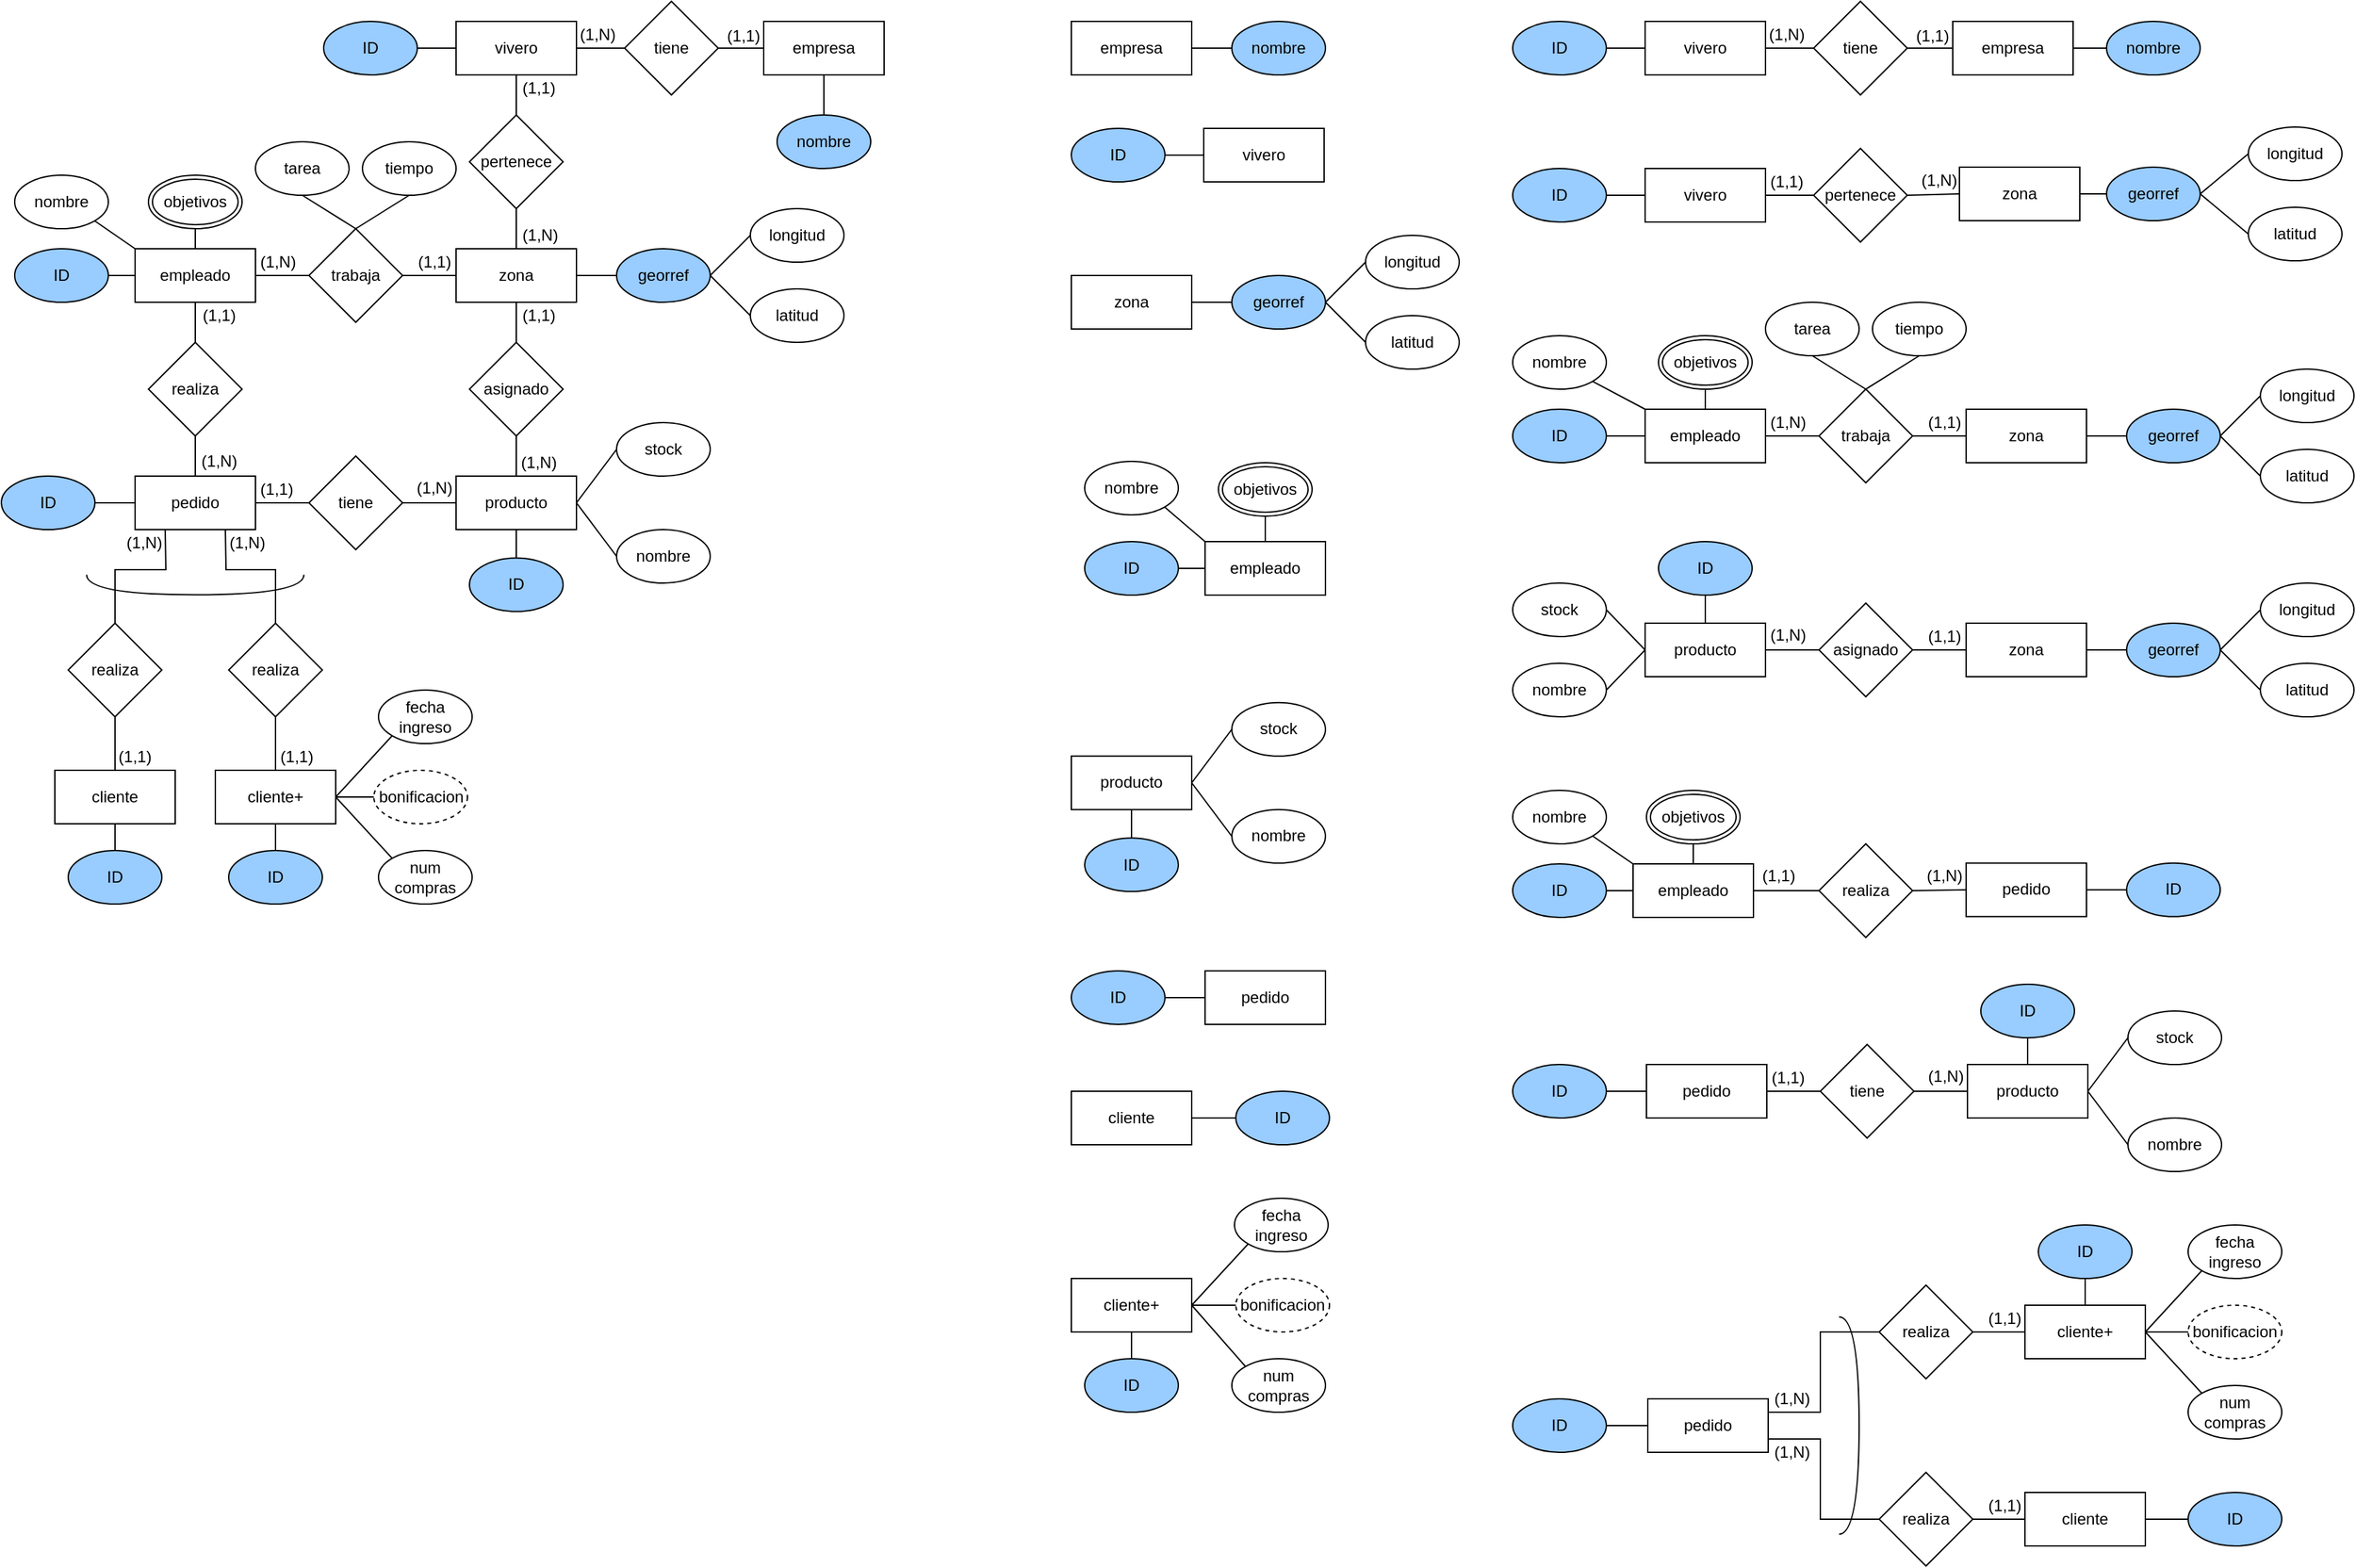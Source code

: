 <mxfile version="24.7.17">
  <diagram name="Page-1" id="-9zppOIPTw8OUFToroB6">
    <mxGraphModel dx="1194" dy="797" grid="1" gridSize="10" guides="1" tooltips="1" connect="1" arrows="1" fold="1" page="1" pageScale="1" pageWidth="827" pageHeight="1169" math="0" shadow="0">
      <root>
        <mxCell id="0" />
        <mxCell id="1" parent="0" />
        <mxCell id="0w6hp5Dj4LU8r-eOPLkV-1" value="vivero" style="rounded=0;whiteSpace=wrap;html=1;" parent="1" vertex="1">
          <mxGeometry x="350" y="80" width="90" height="40" as="geometry" />
        </mxCell>
        <mxCell id="0w6hp5Dj4LU8r-eOPLkV-2" value="zona" style="rounded=0;whiteSpace=wrap;html=1;" parent="1" vertex="1">
          <mxGeometry x="350" y="250" width="90" height="40" as="geometry" />
        </mxCell>
        <mxCell id="0w6hp5Dj4LU8r-eOPLkV-3" value="pertenece" style="rhombus;whiteSpace=wrap;html=1;" parent="1" vertex="1">
          <mxGeometry x="360" y="150" width="70" height="70" as="geometry" />
        </mxCell>
        <mxCell id="0w6hp5Dj4LU8r-eOPLkV-5" value="" style="endArrow=none;html=1;rounded=0;entryX=0.5;entryY=1;entryDx=0;entryDy=0;exitX=0.5;exitY=0;exitDx=0;exitDy=0;" parent="1" source="0w6hp5Dj4LU8r-eOPLkV-3" target="0w6hp5Dj4LU8r-eOPLkV-1" edge="1">
          <mxGeometry width="50" height="50" relative="1" as="geometry">
            <mxPoint x="390" y="410" as="sourcePoint" />
            <mxPoint x="440" y="360" as="targetPoint" />
          </mxGeometry>
        </mxCell>
        <mxCell id="0w6hp5Dj4LU8r-eOPLkV-6" value="" style="endArrow=none;html=1;rounded=0;entryX=0.5;entryY=1;entryDx=0;entryDy=0;exitX=0.5;exitY=0;exitDx=0;exitDy=0;" parent="1" source="0w6hp5Dj4LU8r-eOPLkV-2" target="0w6hp5Dj4LU8r-eOPLkV-3" edge="1">
          <mxGeometry width="50" height="50" relative="1" as="geometry">
            <mxPoint x="390" y="140" as="sourcePoint" />
            <mxPoint x="390" y="100" as="targetPoint" />
          </mxGeometry>
        </mxCell>
        <mxCell id="0w6hp5Dj4LU8r-eOPLkV-7" value="(1,1)" style="text;html=1;align=center;verticalAlign=middle;whiteSpace=wrap;rounded=0;" parent="1" vertex="1">
          <mxGeometry x="392" y="120" width="40" height="20" as="geometry" />
        </mxCell>
        <mxCell id="0w6hp5Dj4LU8r-eOPLkV-8" value="(1,N)" style="text;html=1;align=center;verticalAlign=middle;whiteSpace=wrap;rounded=0;" parent="1" vertex="1">
          <mxGeometry x="393" y="230" width="40" height="20" as="geometry" />
        </mxCell>
        <mxCell id="0w6hp5Dj4LU8r-eOPLkV-9" value="georref" style="ellipse;whiteSpace=wrap;html=1;fillColor=#99CCFF;" parent="1" vertex="1">
          <mxGeometry x="470" y="250" width="70" height="40" as="geometry" />
        </mxCell>
        <mxCell id="0w6hp5Dj4LU8r-eOPLkV-10" value="latitud" style="ellipse;whiteSpace=wrap;html=1;" parent="1" vertex="1">
          <mxGeometry x="570" y="280" width="70" height="40" as="geometry" />
        </mxCell>
        <mxCell id="0w6hp5Dj4LU8r-eOPLkV-11" value="longitud" style="ellipse;whiteSpace=wrap;html=1;" parent="1" vertex="1">
          <mxGeometry x="570" y="220" width="70" height="40" as="geometry" />
        </mxCell>
        <mxCell id="0w6hp5Dj4LU8r-eOPLkV-12" value="" style="endArrow=none;html=1;rounded=0;entryX=0;entryY=0.5;entryDx=0;entryDy=0;exitX=1;exitY=0.5;exitDx=0;exitDy=0;" parent="1" source="0w6hp5Dj4LU8r-eOPLkV-9" target="0w6hp5Dj4LU8r-eOPLkV-11" edge="1">
          <mxGeometry width="50" height="50" relative="1" as="geometry">
            <mxPoint x="390" y="140" as="sourcePoint" />
            <mxPoint x="390" y="100" as="targetPoint" />
          </mxGeometry>
        </mxCell>
        <mxCell id="0w6hp5Dj4LU8r-eOPLkV-13" value="" style="endArrow=none;html=1;rounded=0;exitX=0;exitY=0.5;exitDx=0;exitDy=0;entryX=1;entryY=0.5;entryDx=0;entryDy=0;" parent="1" source="0w6hp5Dj4LU8r-eOPLkV-10" target="0w6hp5Dj4LU8r-eOPLkV-9" edge="1">
          <mxGeometry width="50" height="50" relative="1" as="geometry">
            <mxPoint x="400" y="150" as="sourcePoint" />
            <mxPoint x="550" y="280" as="targetPoint" />
          </mxGeometry>
        </mxCell>
        <mxCell id="0w6hp5Dj4LU8r-eOPLkV-14" value="" style="endArrow=none;html=1;rounded=0;entryX=1;entryY=0.5;entryDx=0;entryDy=0;exitX=0;exitY=0.5;exitDx=0;exitDy=0;" parent="1" source="0w6hp5Dj4LU8r-eOPLkV-9" target="0w6hp5Dj4LU8r-eOPLkV-2" edge="1">
          <mxGeometry width="50" height="50" relative="1" as="geometry">
            <mxPoint x="410" y="160" as="sourcePoint" />
            <mxPoint x="410" y="120" as="targetPoint" />
          </mxGeometry>
        </mxCell>
        <mxCell id="0w6hp5Dj4LU8r-eOPLkV-17" value="trabaja" style="rhombus;whiteSpace=wrap;html=1;" parent="1" vertex="1">
          <mxGeometry x="240" y="235" width="70" height="70" as="geometry" />
        </mxCell>
        <mxCell id="0w6hp5Dj4LU8r-eOPLkV-18" value="empleado" style="rounded=0;whiteSpace=wrap;html=1;" parent="1" vertex="1">
          <mxGeometry x="110" y="250" width="90" height="40" as="geometry" />
        </mxCell>
        <mxCell id="0w6hp5Dj4LU8r-eOPLkV-19" value="" style="endArrow=none;html=1;rounded=0;entryX=1;entryY=0.5;entryDx=0;entryDy=0;exitX=0;exitY=0.5;exitDx=0;exitDy=0;" parent="1" source="0w6hp5Dj4LU8r-eOPLkV-2" target="0w6hp5Dj4LU8r-eOPLkV-17" edge="1">
          <mxGeometry width="50" height="50" relative="1" as="geometry">
            <mxPoint x="550" y="280" as="sourcePoint" />
            <mxPoint x="580" y="250" as="targetPoint" />
          </mxGeometry>
        </mxCell>
        <mxCell id="0w6hp5Dj4LU8r-eOPLkV-20" value="" style="endArrow=none;html=1;rounded=0;entryX=1;entryY=0.5;entryDx=0;entryDy=0;exitX=0;exitY=0.5;exitDx=0;exitDy=0;" parent="1" source="0w6hp5Dj4LU8r-eOPLkV-17" target="0w6hp5Dj4LU8r-eOPLkV-18" edge="1">
          <mxGeometry width="50" height="50" relative="1" as="geometry">
            <mxPoint x="560" y="290" as="sourcePoint" />
            <mxPoint x="590" y="260" as="targetPoint" />
          </mxGeometry>
        </mxCell>
        <mxCell id="0w6hp5Dj4LU8r-eOPLkV-21" value="(1,1)" style="text;html=1;align=center;verticalAlign=middle;whiteSpace=wrap;rounded=0;" parent="1" vertex="1">
          <mxGeometry x="314" y="250" width="40" height="20" as="geometry" />
        </mxCell>
        <mxCell id="0w6hp5Dj4LU8r-eOPLkV-22" value="(1,N)" style="text;html=1;align=center;verticalAlign=middle;whiteSpace=wrap;rounded=0;" parent="1" vertex="1">
          <mxGeometry x="197" y="250" width="40" height="20" as="geometry" />
        </mxCell>
        <mxCell id="0w6hp5Dj4LU8r-eOPLkV-25" value="" style="endArrow=none;html=1;rounded=0;entryX=0.5;entryY=1;entryDx=0;entryDy=0;exitX=0.5;exitY=0;exitDx=0;exitDy=0;" parent="1" source="0w6hp5Dj4LU8r-eOPLkV-18" target="lC7uilPUr1mDyN76dGJ_-85" edge="1">
          <mxGeometry width="50" height="50" relative="1" as="geometry">
            <mxPoint x="550" y="280" as="sourcePoint" />
            <mxPoint x="155" y="230" as="targetPoint" />
          </mxGeometry>
        </mxCell>
        <mxCell id="0w6hp5Dj4LU8r-eOPLkV-28" value="" style="endArrow=none;html=1;rounded=0;entryX=0.5;entryY=1;entryDx=0;entryDy=0;" parent="1" target="0w6hp5Dj4LU8r-eOPLkV-18" edge="1">
          <mxGeometry width="50" height="50" relative="1" as="geometry">
            <mxPoint x="155" y="320" as="sourcePoint" />
            <mxPoint x="165" y="230" as="targetPoint" />
          </mxGeometry>
        </mxCell>
        <mxCell id="0w6hp5Dj4LU8r-eOPLkV-30" value="" style="endArrow=none;html=1;rounded=0;exitX=0;exitY=0.5;exitDx=0;exitDy=0;entryX=1;entryY=0.5;entryDx=0;entryDy=0;" parent="1" source="0w6hp5Dj4LU8r-eOPLkV-18" target="0w6hp5Dj4LU8r-eOPLkV-31" edge="1">
          <mxGeometry width="50" height="50" relative="1" as="geometry">
            <mxPoint x="165" y="260" as="sourcePoint" />
            <mxPoint x="70" y="270" as="targetPoint" />
          </mxGeometry>
        </mxCell>
        <mxCell id="0w6hp5Dj4LU8r-eOPLkV-31" value="ID" style="ellipse;whiteSpace=wrap;html=1;fillColor=#99CCFF;" parent="1" vertex="1">
          <mxGeometry x="20" y="250" width="70" height="40" as="geometry" />
        </mxCell>
        <mxCell id="0w6hp5Dj4LU8r-eOPLkV-35" value="" style="endArrow=none;html=1;rounded=0;exitX=0;exitY=0;exitDx=0;exitDy=0;entryX=1;entryY=1;entryDx=0;entryDy=0;" parent="1" source="0w6hp5Dj4LU8r-eOPLkV-18" target="0w6hp5Dj4LU8r-eOPLkV-36" edge="1">
          <mxGeometry width="50" height="50" relative="1" as="geometry">
            <mxPoint x="110" y="215" as="sourcePoint" />
            <mxPoint x="70" y="215" as="targetPoint" />
          </mxGeometry>
        </mxCell>
        <mxCell id="0w6hp5Dj4LU8r-eOPLkV-36" value="nombre" style="ellipse;whiteSpace=wrap;html=1;" parent="1" vertex="1">
          <mxGeometry x="20" y="195" width="70" height="40" as="geometry" />
        </mxCell>
        <mxCell id="0w6hp5Dj4LU8r-eOPLkV-37" value="pedido" style="rounded=0;whiteSpace=wrap;html=1;" parent="1" vertex="1">
          <mxGeometry x="110" y="420" width="90" height="40" as="geometry" />
        </mxCell>
        <mxCell id="0w6hp5Dj4LU8r-eOPLkV-38" value="realiza" style="rhombus;whiteSpace=wrap;html=1;" parent="1" vertex="1">
          <mxGeometry x="120" y="320" width="70" height="70" as="geometry" />
        </mxCell>
        <mxCell id="0w6hp5Dj4LU8r-eOPLkV-40" value="" style="endArrow=none;html=1;rounded=0;entryX=0.5;entryY=0;entryDx=0;entryDy=0;" parent="1" target="0w6hp5Dj4LU8r-eOPLkV-37" edge="1">
          <mxGeometry width="50" height="50" relative="1" as="geometry">
            <mxPoint x="155" y="390" as="sourcePoint" />
            <mxPoint x="225" y="180" as="targetPoint" />
          </mxGeometry>
        </mxCell>
        <mxCell id="0w6hp5Dj4LU8r-eOPLkV-41" value="(1,N)" style="text;html=1;align=center;verticalAlign=middle;whiteSpace=wrap;rounded=0;" parent="1" vertex="1">
          <mxGeometry x="153" y="399" width="40" height="20" as="geometry" />
        </mxCell>
        <mxCell id="0w6hp5Dj4LU8r-eOPLkV-42" value="(1,1)" style="text;html=1;align=center;verticalAlign=middle;whiteSpace=wrap;rounded=0;" parent="1" vertex="1">
          <mxGeometry x="153" y="290" width="40" height="20" as="geometry" />
        </mxCell>
        <mxCell id="0w6hp5Dj4LU8r-eOPLkV-44" value="producto" style="rounded=0;whiteSpace=wrap;html=1;" parent="1" vertex="1">
          <mxGeometry x="350" y="420" width="90" height="40" as="geometry" />
        </mxCell>
        <mxCell id="0w6hp5Dj4LU8r-eOPLkV-45" value="asignado" style="rhombus;whiteSpace=wrap;html=1;" parent="1" vertex="1">
          <mxGeometry x="360" y="320" width="70" height="70" as="geometry" />
        </mxCell>
        <mxCell id="0w6hp5Dj4LU8r-eOPLkV-47" value="" style="endArrow=none;html=1;rounded=0;entryX=0.5;entryY=1;entryDx=0;entryDy=0;exitX=0.5;exitY=0;exitDx=0;exitDy=0;" parent="1" source="0w6hp5Dj4LU8r-eOPLkV-44" target="0w6hp5Dj4LU8r-eOPLkV-45" edge="1">
          <mxGeometry width="50" height="50" relative="1" as="geometry">
            <mxPoint x="165" y="330" as="sourcePoint" />
            <mxPoint x="165" y="300" as="targetPoint" />
          </mxGeometry>
        </mxCell>
        <mxCell id="0w6hp5Dj4LU8r-eOPLkV-48" value="" style="endArrow=none;html=1;rounded=0;entryX=0.5;entryY=1;entryDx=0;entryDy=0;exitX=0.5;exitY=0;exitDx=0;exitDy=0;" parent="1" source="0w6hp5Dj4LU8r-eOPLkV-45" target="0w6hp5Dj4LU8r-eOPLkV-2" edge="1">
          <mxGeometry width="50" height="50" relative="1" as="geometry">
            <mxPoint x="405" y="430" as="sourcePoint" />
            <mxPoint x="405" y="400" as="targetPoint" />
          </mxGeometry>
        </mxCell>
        <mxCell id="0w6hp5Dj4LU8r-eOPLkV-49" value="(1,N)" style="text;html=1;align=center;verticalAlign=middle;whiteSpace=wrap;rounded=0;" parent="1" vertex="1">
          <mxGeometry x="392" y="400" width="40" height="20" as="geometry" />
        </mxCell>
        <mxCell id="0w6hp5Dj4LU8r-eOPLkV-50" value="(1,1)" style="text;html=1;align=center;verticalAlign=middle;whiteSpace=wrap;rounded=0;" parent="1" vertex="1">
          <mxGeometry x="392" y="290" width="40" height="20" as="geometry" />
        </mxCell>
        <mxCell id="0w6hp5Dj4LU8r-eOPLkV-51" value="tiene" style="rhombus;whiteSpace=wrap;html=1;" parent="1" vertex="1">
          <mxGeometry x="240" y="405" width="70" height="70" as="geometry" />
        </mxCell>
        <mxCell id="0w6hp5Dj4LU8r-eOPLkV-55" value="" style="endArrow=none;html=1;rounded=0;entryX=0;entryY=0.5;entryDx=0;entryDy=0;exitX=1;exitY=0.5;exitDx=0;exitDy=0;" parent="1" source="0w6hp5Dj4LU8r-eOPLkV-37" target="0w6hp5Dj4LU8r-eOPLkV-51" edge="1">
          <mxGeometry width="50" height="50" relative="1" as="geometry">
            <mxPoint x="180" y="510" as="sourcePoint" />
            <mxPoint x="230" y="460" as="targetPoint" />
          </mxGeometry>
        </mxCell>
        <mxCell id="0w6hp5Dj4LU8r-eOPLkV-56" value="" style="endArrow=none;html=1;rounded=0;entryX=0;entryY=0.5;entryDx=0;entryDy=0;exitX=1;exitY=0.5;exitDx=0;exitDy=0;" parent="1" source="0w6hp5Dj4LU8r-eOPLkV-51" target="0w6hp5Dj4LU8r-eOPLkV-44" edge="1">
          <mxGeometry width="50" height="50" relative="1" as="geometry">
            <mxPoint x="210" y="450" as="sourcePoint" />
            <mxPoint x="250" y="450" as="targetPoint" />
          </mxGeometry>
        </mxCell>
        <mxCell id="0w6hp5Dj4LU8r-eOPLkV-57" value="(1,N)" style="text;html=1;align=center;verticalAlign=middle;whiteSpace=wrap;rounded=0;" parent="1" vertex="1">
          <mxGeometry x="314" y="419" width="40" height="20" as="geometry" />
        </mxCell>
        <mxCell id="0w6hp5Dj4LU8r-eOPLkV-58" value="(1,1)" style="text;html=1;align=center;verticalAlign=middle;whiteSpace=wrap;rounded=0;" parent="1" vertex="1">
          <mxGeometry x="196" y="420" width="40" height="20" as="geometry" />
        </mxCell>
        <mxCell id="0w6hp5Dj4LU8r-eOPLkV-59" value="&lt;div&gt;cliente&lt;/div&gt;" style="rounded=0;whiteSpace=wrap;html=1;" parent="1" vertex="1">
          <mxGeometry x="50" y="640" width="90" height="40" as="geometry" />
        </mxCell>
        <mxCell id="0w6hp5Dj4LU8r-eOPLkV-60" value="cliente+" style="rounded=0;whiteSpace=wrap;html=1;" parent="1" vertex="1">
          <mxGeometry x="170" y="640" width="90" height="40" as="geometry" />
        </mxCell>
        <mxCell id="0w6hp5Dj4LU8r-eOPLkV-62" value="realiza" style="rhombus;whiteSpace=wrap;html=1;" parent="1" vertex="1">
          <mxGeometry x="60" y="530" width="70" height="70" as="geometry" />
        </mxCell>
        <mxCell id="0w6hp5Dj4LU8r-eOPLkV-63" value="" style="endArrow=none;html=1;rounded=0;exitX=0.5;exitY=0;exitDx=0;exitDy=0;entryX=0.25;entryY=1;entryDx=0;entryDy=0;" parent="1" source="0w6hp5Dj4LU8r-eOPLkV-62" target="0w6hp5Dj4LU8r-eOPLkV-37" edge="1">
          <mxGeometry width="50" height="50" relative="1" as="geometry">
            <mxPoint x="300" y="470" as="sourcePoint" />
            <mxPoint x="350" y="420" as="targetPoint" />
            <Array as="points">
              <mxPoint x="95" y="490" />
              <mxPoint x="133" y="490" />
            </Array>
          </mxGeometry>
        </mxCell>
        <mxCell id="0w6hp5Dj4LU8r-eOPLkV-64" value="" style="endArrow=none;html=1;rounded=0;exitX=0.5;exitY=1;exitDx=0;exitDy=0;entryX=0.5;entryY=0;entryDx=0;entryDy=0;" parent="1" source="0w6hp5Dj4LU8r-eOPLkV-62" target="0w6hp5Dj4LU8r-eOPLkV-59" edge="1">
          <mxGeometry width="50" height="50" relative="1" as="geometry">
            <mxPoint x="250" y="520" as="sourcePoint" />
            <mxPoint x="300" y="470" as="targetPoint" />
          </mxGeometry>
        </mxCell>
        <mxCell id="0w6hp5Dj4LU8r-eOPLkV-65" value="realiza" style="rhombus;whiteSpace=wrap;html=1;" parent="1" vertex="1">
          <mxGeometry x="180" y="530" width="70" height="70" as="geometry" />
        </mxCell>
        <mxCell id="0w6hp5Dj4LU8r-eOPLkV-66" value="" style="endArrow=none;html=1;rounded=0;exitX=0.5;exitY=1;exitDx=0;exitDy=0;entryX=0.5;entryY=0;entryDx=0;entryDy=0;" parent="1" source="0w6hp5Dj4LU8r-eOPLkV-65" target="0w6hp5Dj4LU8r-eOPLkV-60" edge="1">
          <mxGeometry width="50" height="50" relative="1" as="geometry">
            <mxPoint x="105" y="570" as="sourcePoint" />
            <mxPoint x="105" y="600" as="targetPoint" />
          </mxGeometry>
        </mxCell>
        <mxCell id="0w6hp5Dj4LU8r-eOPLkV-67" value="" style="endArrow=none;html=1;rounded=0;exitX=0.5;exitY=0;exitDx=0;exitDy=0;entryX=0.75;entryY=1;entryDx=0;entryDy=0;" parent="1" source="0w6hp5Dj4LU8r-eOPLkV-65" target="0w6hp5Dj4LU8r-eOPLkV-37" edge="1">
          <mxGeometry width="50" height="50" relative="1" as="geometry">
            <mxPoint x="250" y="520" as="sourcePoint" />
            <mxPoint x="300" y="470" as="targetPoint" />
            <Array as="points">
              <mxPoint x="215" y="490" />
              <mxPoint x="178" y="490" />
            </Array>
          </mxGeometry>
        </mxCell>
        <mxCell id="0w6hp5Dj4LU8r-eOPLkV-68" value="(1,N)" style="text;html=1;align=center;verticalAlign=middle;whiteSpace=wrap;rounded=0;" parent="1" vertex="1">
          <mxGeometry x="174" y="460" width="40" height="20" as="geometry" />
        </mxCell>
        <mxCell id="0w6hp5Dj4LU8r-eOPLkV-69" value="(1,N)" style="text;html=1;align=center;verticalAlign=middle;whiteSpace=wrap;rounded=0;" parent="1" vertex="1">
          <mxGeometry x="97" y="460" width="40" height="20" as="geometry" />
        </mxCell>
        <mxCell id="0w6hp5Dj4LU8r-eOPLkV-70" value="(1,1)" style="text;html=1;align=center;verticalAlign=middle;whiteSpace=wrap;rounded=0;" parent="1" vertex="1">
          <mxGeometry x="211" y="620" width="40" height="20" as="geometry" />
        </mxCell>
        <mxCell id="0w6hp5Dj4LU8r-eOPLkV-71" value="(1,1)" style="text;html=1;align=center;verticalAlign=middle;whiteSpace=wrap;rounded=0;" parent="1" vertex="1">
          <mxGeometry x="90" y="620" width="40" height="20" as="geometry" />
        </mxCell>
        <mxCell id="0w6hp5Dj4LU8r-eOPLkV-72" value="stock" style="ellipse;whiteSpace=wrap;html=1;" parent="1" vertex="1">
          <mxGeometry x="470" y="380" width="70" height="40" as="geometry" />
        </mxCell>
        <mxCell id="0w6hp5Dj4LU8r-eOPLkV-73" value="" style="endArrow=none;html=1;rounded=0;exitX=0;exitY=0.5;exitDx=0;exitDy=0;entryX=1;entryY=0.5;entryDx=0;entryDy=0;" parent="1" source="0w6hp5Dj4LU8r-eOPLkV-72" target="0w6hp5Dj4LU8r-eOPLkV-44" edge="1">
          <mxGeometry width="50" height="50" relative="1" as="geometry">
            <mxPoint x="580" y="310" as="sourcePoint" />
            <mxPoint x="550" y="280" as="targetPoint" />
          </mxGeometry>
        </mxCell>
        <mxCell id="0w6hp5Dj4LU8r-eOPLkV-74" value="&lt;span style=&quot;color: rgba(0, 0, 0, 0); font-family: monospace; font-size: 0px; text-align: start; background-color: rgb(251, 251, 251);&quot;&gt;%3CmxGraphModel%3E%3Croot%3E%3CmxCell%20id%3D%220%22%2F%3E%3CmxCell%20id%3D%221%22%20parent%3D%220%22%2F%3E%3CmxCell%20id%3D%222%22%20value%3D%22longitud%22%20style%3D%22ellipse%3BwhiteSpace%3Dwrap%3Bhtml%3D1%3B%22%20vertex%3D%221%22%20parent%3D%221%22%3E%3CmxGeometry%20x%3D%22570%22%20y%3D%22220%22%20width%3D%2270%22%20height%3D%2240%22%20as%3D%22geometry%22%2F%3E%3C%2FmxCell%3E%3C%2Froot%3E%3C%2FmxGraphModel%3E&lt;/span&gt;" style="endArrow=none;html=1;rounded=0;entryX=0.5;entryY=0;entryDx=0;entryDy=0;exitX=0.5;exitY=1;exitDx=0;exitDy=0;" parent="1" source="0w6hp5Dj4LU8r-eOPLkV-75" target="0w6hp5Dj4LU8r-eOPLkV-17" edge="1">
          <mxGeometry width="50" height="50" relative="1" as="geometry">
            <mxPoint x="275" y="210" as="sourcePoint" />
            <mxPoint x="560" y="290" as="targetPoint" />
          </mxGeometry>
        </mxCell>
        <mxCell id="0w6hp5Dj4LU8r-eOPLkV-75" value="tarea" style="ellipse;whiteSpace=wrap;html=1;" parent="1" vertex="1">
          <mxGeometry x="200" y="170" width="70" height="40" as="geometry" />
        </mxCell>
        <mxCell id="0w6hp5Dj4LU8r-eOPLkV-76" value="&lt;span style=&quot;color: rgba(0, 0, 0, 0); font-family: monospace; font-size: 0px; text-align: start; background-color: rgb(251, 251, 251);&quot;&gt;%3CmxGraphModel%3E%3Croot%3E%3CmxCell%20id%3D%220%22%2F%3E%3CmxCell%20id%3D%221%22%20parent%3D%220%22%2F%3E%3CmxCell%20id%3D%222%22%20value%3D%22longitud%22%20style%3D%22ellipse%3BwhiteSpace%3Dwrap%3Bhtml%3D1%3B%22%20vertex%3D%221%22%20parent%3D%221%22%3E%3CmxGeometry%20x%3D%22570%22%20y%3D%22220%22%20width%3D%2270%22%20height%3D%2240%22%20as%3D%22geometry%22%2F%3E%3C%2FmxCell%3E%3C%2Froot%3E%3C%2FmxGraphModel%3E&lt;/span&gt;" style="endArrow=none;html=1;rounded=0;entryX=0.5;entryY=0;entryDx=0;entryDy=0;exitX=0.5;exitY=1;exitDx=0;exitDy=0;" parent="1" source="0w6hp5Dj4LU8r-eOPLkV-77" target="0w6hp5Dj4LU8r-eOPLkV-17" edge="1">
          <mxGeometry width="50" height="50" relative="1" as="geometry">
            <mxPoint x="335" y="215" as="sourcePoint" />
            <mxPoint x="325" y="230" as="targetPoint" />
          </mxGeometry>
        </mxCell>
        <mxCell id="0w6hp5Dj4LU8r-eOPLkV-77" value="tiempo" style="ellipse;whiteSpace=wrap;html=1;" parent="1" vertex="1">
          <mxGeometry x="280" y="170" width="70" height="40" as="geometry" />
        </mxCell>
        <mxCell id="0w6hp5Dj4LU8r-eOPLkV-80" value="" style="shape=requiredInterface;html=1;verticalLabelPosition=bottom;sketch=0;rotation=90;" parent="1" vertex="1">
          <mxGeometry x="147.5" y="420" width="15" height="162.5" as="geometry" />
        </mxCell>
        <mxCell id="0w6hp5Dj4LU8r-eOPLkV-81" value="fecha ingreso" style="ellipse;whiteSpace=wrap;html=1;" parent="1" vertex="1">
          <mxGeometry x="292" y="580" width="70" height="40" as="geometry" />
        </mxCell>
        <mxCell id="0w6hp5Dj4LU8r-eOPLkV-83" value="bonificacion" style="ellipse;whiteSpace=wrap;html=1;align=center;dashed=1;" parent="1" vertex="1">
          <mxGeometry x="288.5" y="640" width="70" height="40" as="geometry" />
        </mxCell>
        <mxCell id="0w6hp5Dj4LU8r-eOPLkV-84" value="num compras" style="ellipse;whiteSpace=wrap;html=1;" parent="1" vertex="1">
          <mxGeometry x="292" y="700" width="70" height="40" as="geometry" />
        </mxCell>
        <mxCell id="0w6hp5Dj4LU8r-eOPLkV-85" value="" style="endArrow=none;html=1;rounded=0;exitX=1;exitY=0.5;exitDx=0;exitDy=0;entryX=0;entryY=0;entryDx=0;entryDy=0;" parent="1" source="0w6hp5Dj4LU8r-eOPLkV-60" target="0w6hp5Dj4LU8r-eOPLkV-84" edge="1">
          <mxGeometry width="50" height="50" relative="1" as="geometry">
            <mxPoint x="225" y="610" as="sourcePoint" />
            <mxPoint x="270" y="660" as="targetPoint" />
          </mxGeometry>
        </mxCell>
        <mxCell id="0w6hp5Dj4LU8r-eOPLkV-86" value="" style="endArrow=none;html=1;rounded=0;exitX=1;exitY=0.5;exitDx=0;exitDy=0;entryX=0;entryY=0.5;entryDx=0;entryDy=0;" parent="1" source="0w6hp5Dj4LU8r-eOPLkV-60" target="0w6hp5Dj4LU8r-eOPLkV-83" edge="1">
          <mxGeometry width="50" height="50" relative="1" as="geometry">
            <mxPoint x="235" y="620" as="sourcePoint" />
            <mxPoint x="235" y="660" as="targetPoint" />
          </mxGeometry>
        </mxCell>
        <mxCell id="0w6hp5Dj4LU8r-eOPLkV-87" value="" style="endArrow=none;html=1;rounded=0;exitX=1;exitY=0.5;exitDx=0;exitDy=0;entryX=0;entryY=1;entryDx=0;entryDy=0;" parent="1" source="0w6hp5Dj4LU8r-eOPLkV-60" target="0w6hp5Dj4LU8r-eOPLkV-81" edge="1">
          <mxGeometry width="50" height="50" relative="1" as="geometry">
            <mxPoint x="245" y="630" as="sourcePoint" />
            <mxPoint x="245" y="670" as="targetPoint" />
          </mxGeometry>
        </mxCell>
        <mxCell id="0w6hp5Dj4LU8r-eOPLkV-88" value="ID" style="ellipse;whiteSpace=wrap;html=1;fillColor=#99CCFF;" parent="1" vertex="1">
          <mxGeometry x="180" y="700" width="70" height="40" as="geometry" />
        </mxCell>
        <mxCell id="0w6hp5Dj4LU8r-eOPLkV-89" value="" style="endArrow=none;html=1;rounded=0;exitX=0.5;exitY=0;exitDx=0;exitDy=0;entryX=0.5;entryY=1;entryDx=0;entryDy=0;" parent="1" source="0w6hp5Dj4LU8r-eOPLkV-88" target="0w6hp5Dj4LU8r-eOPLkV-60" edge="1">
          <mxGeometry width="50" height="50" relative="1" as="geometry">
            <mxPoint x="270" y="670" as="sourcePoint" />
            <mxPoint x="312" y="624" as="targetPoint" />
          </mxGeometry>
        </mxCell>
        <mxCell id="0w6hp5Dj4LU8r-eOPLkV-90" value="ID" style="ellipse;whiteSpace=wrap;html=1;fillColor=#99CCFF;" parent="1" vertex="1">
          <mxGeometry x="60" y="700" width="70" height="40" as="geometry" />
        </mxCell>
        <mxCell id="0w6hp5Dj4LU8r-eOPLkV-91" value="" style="endArrow=none;html=1;rounded=0;exitX=0.5;exitY=0;exitDx=0;exitDy=0;entryX=0.5;entryY=1;entryDx=0;entryDy=0;" parent="1" source="0w6hp5Dj4LU8r-eOPLkV-90" target="0w6hp5Dj4LU8r-eOPLkV-59" edge="1">
          <mxGeometry width="50" height="50" relative="1" as="geometry">
            <mxPoint x="225" y="710" as="sourcePoint" />
            <mxPoint x="225" y="690" as="targetPoint" />
          </mxGeometry>
        </mxCell>
        <mxCell id="0w6hp5Dj4LU8r-eOPLkV-92" value="ID" style="ellipse;whiteSpace=wrap;html=1;fillColor=#99CCFF;" parent="1" vertex="1">
          <mxGeometry x="10" y="420" width="70" height="40" as="geometry" />
        </mxCell>
        <mxCell id="0w6hp5Dj4LU8r-eOPLkV-93" value="" style="endArrow=none;html=1;rounded=0;exitX=0;exitY=0.5;exitDx=0;exitDy=0;entryX=1;entryY=0.5;entryDx=0;entryDy=0;" parent="1" source="0w6hp5Dj4LU8r-eOPLkV-37" target="0w6hp5Dj4LU8r-eOPLkV-92" edge="1">
          <mxGeometry width="50" height="50" relative="1" as="geometry">
            <mxPoint x="120" y="280" as="sourcePoint" />
            <mxPoint x="90" y="280" as="targetPoint" />
          </mxGeometry>
        </mxCell>
        <mxCell id="0w6hp5Dj4LU8r-eOPLkV-94" value="ID" style="ellipse;whiteSpace=wrap;html=1;fillColor=#99CCFF;" parent="1" vertex="1">
          <mxGeometry x="360" y="481.25" width="70" height="40" as="geometry" />
        </mxCell>
        <mxCell id="0w6hp5Dj4LU8r-eOPLkV-95" value="" style="endArrow=none;html=1;rounded=0;exitX=0.5;exitY=0;exitDx=0;exitDy=0;entryX=0.5;entryY=1;entryDx=0;entryDy=0;" parent="1" source="0w6hp5Dj4LU8r-eOPLkV-94" target="0w6hp5Dj4LU8r-eOPLkV-44" edge="1">
          <mxGeometry width="50" height="50" relative="1" as="geometry">
            <mxPoint x="480" y="450" as="sourcePoint" />
            <mxPoint x="450" y="450" as="targetPoint" />
          </mxGeometry>
        </mxCell>
        <mxCell id="0w6hp5Dj4LU8r-eOPLkV-96" value="nombre" style="ellipse;whiteSpace=wrap;html=1;" parent="1" vertex="1">
          <mxGeometry x="470" y="460" width="70" height="40" as="geometry" />
        </mxCell>
        <mxCell id="0w6hp5Dj4LU8r-eOPLkV-97" value="" style="endArrow=none;html=1;rounded=0;exitX=0;exitY=0.5;exitDx=0;exitDy=0;entryX=1;entryY=0.5;entryDx=0;entryDy=0;" parent="1" source="0w6hp5Dj4LU8r-eOPLkV-96" target="0w6hp5Dj4LU8r-eOPLkV-44" edge="1">
          <mxGeometry width="50" height="50" relative="1" as="geometry">
            <mxPoint x="580" y="360" as="sourcePoint" />
            <mxPoint x="440" y="490" as="targetPoint" />
          </mxGeometry>
        </mxCell>
        <mxCell id="0w6hp5Dj4LU8r-eOPLkV-98" value="ID" style="ellipse;whiteSpace=wrap;html=1;fillColor=#99CCFF;" parent="1" vertex="1">
          <mxGeometry x="251" y="80" width="70" height="40" as="geometry" />
        </mxCell>
        <mxCell id="0w6hp5Dj4LU8r-eOPLkV-99" value="" style="endArrow=none;html=1;rounded=0;entryX=1;entryY=0.5;entryDx=0;entryDy=0;exitX=0;exitY=0.5;exitDx=0;exitDy=0;" parent="1" source="0w6hp5Dj4LU8r-eOPLkV-1" target="0w6hp5Dj4LU8r-eOPLkV-98" edge="1">
          <mxGeometry width="50" height="50" relative="1" as="geometry">
            <mxPoint x="550" y="280" as="sourcePoint" />
            <mxPoint x="580" y="250" as="targetPoint" />
          </mxGeometry>
        </mxCell>
        <mxCell id="0w6hp5Dj4LU8r-eOPLkV-101" value="tiene" style="rhombus;whiteSpace=wrap;html=1;" parent="1" vertex="1">
          <mxGeometry x="476" y="65" width="70" height="70" as="geometry" />
        </mxCell>
        <mxCell id="0w6hp5Dj4LU8r-eOPLkV-102" value="(1,N)" style="text;html=1;align=center;verticalAlign=middle;whiteSpace=wrap;rounded=0;" parent="1" vertex="1">
          <mxGeometry x="436" y="80" width="40" height="20" as="geometry" />
        </mxCell>
        <mxCell id="0w6hp5Dj4LU8r-eOPLkV-103" value="" style="endArrow=none;html=1;rounded=0;entryX=1;entryY=0.5;entryDx=0;entryDy=0;exitX=0;exitY=0.5;exitDx=0;exitDy=0;" parent="1" source="0w6hp5Dj4LU8r-eOPLkV-101" target="0w6hp5Dj4LU8r-eOPLkV-1" edge="1">
          <mxGeometry width="50" height="50" relative="1" as="geometry">
            <mxPoint x="360" y="110" as="sourcePoint" />
            <mxPoint x="331" y="110" as="targetPoint" />
          </mxGeometry>
        </mxCell>
        <mxCell id="0w6hp5Dj4LU8r-eOPLkV-104" value="empresa" style="rounded=0;whiteSpace=wrap;html=1;" parent="1" vertex="1">
          <mxGeometry x="580" y="80" width="90" height="40" as="geometry" />
        </mxCell>
        <mxCell id="0w6hp5Dj4LU8r-eOPLkV-105" value="" style="endArrow=none;html=1;rounded=0;entryX=1;entryY=0.5;entryDx=0;entryDy=0;exitX=0;exitY=0.5;exitDx=0;exitDy=0;" parent="1" source="0w6hp5Dj4LU8r-eOPLkV-104" target="0w6hp5Dj4LU8r-eOPLkV-101" edge="1">
          <mxGeometry width="50" height="50" relative="1" as="geometry">
            <mxPoint x="360" y="110" as="sourcePoint" />
            <mxPoint x="331" y="110" as="targetPoint" />
          </mxGeometry>
        </mxCell>
        <mxCell id="0w6hp5Dj4LU8r-eOPLkV-106" value="(1,1)" style="text;html=1;align=center;verticalAlign=middle;whiteSpace=wrap;rounded=0;" parent="1" vertex="1">
          <mxGeometry x="545" y="81" width="40" height="20" as="geometry" />
        </mxCell>
        <mxCell id="0w6hp5Dj4LU8r-eOPLkV-107" value="nombre" style="ellipse;whiteSpace=wrap;html=1;fillColor=#99CCFF;" parent="1" vertex="1">
          <mxGeometry x="590" y="150" width="70" height="40" as="geometry" />
        </mxCell>
        <mxCell id="0w6hp5Dj4LU8r-eOPLkV-108" value="" style="endArrow=none;html=1;rounded=0;exitX=0.5;exitY=1;exitDx=0;exitDy=0;entryX=0.5;entryY=0;entryDx=0;entryDy=0;" parent="1" source="0w6hp5Dj4LU8r-eOPLkV-104" target="0w6hp5Dj4LU8r-eOPLkV-107" edge="1">
          <mxGeometry width="50" height="50" relative="1" as="geometry">
            <mxPoint x="486" y="110" as="sourcePoint" />
            <mxPoint x="625" y="150" as="targetPoint" />
          </mxGeometry>
        </mxCell>
        <mxCell id="JG99IvdZPkkhDdZt2j7j-1" value="empresa" style="rounded=0;whiteSpace=wrap;html=1;" parent="1" vertex="1">
          <mxGeometry x="810" y="80" width="90" height="40" as="geometry" />
        </mxCell>
        <mxCell id="JG99IvdZPkkhDdZt2j7j-2" value="nombre" style="ellipse;whiteSpace=wrap;html=1;fillColor=#99CCFF;" parent="1" vertex="1">
          <mxGeometry x="930" y="80" width="70" height="40" as="geometry" />
        </mxCell>
        <mxCell id="JG99IvdZPkkhDdZt2j7j-3" value="" style="endArrow=none;html=1;rounded=0;exitX=1;exitY=0.5;exitDx=0;exitDy=0;entryX=0;entryY=0.5;entryDx=0;entryDy=0;" parent="1" source="JG99IvdZPkkhDdZt2j7j-1" target="JG99IvdZPkkhDdZt2j7j-2" edge="1">
          <mxGeometry width="50" height="50" relative="1" as="geometry">
            <mxPoint x="716" y="110" as="sourcePoint" />
            <mxPoint x="855" y="150" as="targetPoint" />
          </mxGeometry>
        </mxCell>
        <mxCell id="JG99IvdZPkkhDdZt2j7j-4" value="vivero" style="rounded=0;whiteSpace=wrap;html=1;" parent="1" vertex="1">
          <mxGeometry x="909" y="160" width="90" height="40" as="geometry" />
        </mxCell>
        <mxCell id="JG99IvdZPkkhDdZt2j7j-5" value="ID" style="ellipse;whiteSpace=wrap;html=1;fillColor=#99CCFF;" parent="1" vertex="1">
          <mxGeometry x="810" y="160" width="70" height="40" as="geometry" />
        </mxCell>
        <mxCell id="JG99IvdZPkkhDdZt2j7j-6" value="" style="endArrow=none;html=1;rounded=0;entryX=1;entryY=0.5;entryDx=0;entryDy=0;exitX=0;exitY=0.5;exitDx=0;exitDy=0;" parent="1" source="JG99IvdZPkkhDdZt2j7j-4" target="JG99IvdZPkkhDdZt2j7j-5" edge="1">
          <mxGeometry width="50" height="50" relative="1" as="geometry">
            <mxPoint x="1109" y="360" as="sourcePoint" />
            <mxPoint x="1139" y="330" as="targetPoint" />
          </mxGeometry>
        </mxCell>
        <mxCell id="JG99IvdZPkkhDdZt2j7j-7" value="zona" style="rounded=0;whiteSpace=wrap;html=1;" parent="1" vertex="1">
          <mxGeometry x="810" y="270" width="90" height="40" as="geometry" />
        </mxCell>
        <mxCell id="JG99IvdZPkkhDdZt2j7j-8" value="georref" style="ellipse;whiteSpace=wrap;html=1;fillColor=#99CCFF;" parent="1" vertex="1">
          <mxGeometry x="930" y="270" width="70" height="40" as="geometry" />
        </mxCell>
        <mxCell id="JG99IvdZPkkhDdZt2j7j-9" value="latitud" style="ellipse;whiteSpace=wrap;html=1;" parent="1" vertex="1">
          <mxGeometry x="1030" y="300" width="70" height="40" as="geometry" />
        </mxCell>
        <mxCell id="JG99IvdZPkkhDdZt2j7j-10" value="longitud" style="ellipse;whiteSpace=wrap;html=1;" parent="1" vertex="1">
          <mxGeometry x="1030" y="240" width="70" height="40" as="geometry" />
        </mxCell>
        <mxCell id="JG99IvdZPkkhDdZt2j7j-11" value="" style="endArrow=none;html=1;rounded=0;entryX=0;entryY=0.5;entryDx=0;entryDy=0;exitX=1;exitY=0.5;exitDx=0;exitDy=0;" parent="1" source="JG99IvdZPkkhDdZt2j7j-8" target="JG99IvdZPkkhDdZt2j7j-10" edge="1">
          <mxGeometry width="50" height="50" relative="1" as="geometry">
            <mxPoint x="850" y="160" as="sourcePoint" />
            <mxPoint x="850" y="120" as="targetPoint" />
          </mxGeometry>
        </mxCell>
        <mxCell id="JG99IvdZPkkhDdZt2j7j-12" value="" style="endArrow=none;html=1;rounded=0;exitX=0;exitY=0.5;exitDx=0;exitDy=0;entryX=1;entryY=0.5;entryDx=0;entryDy=0;" parent="1" source="JG99IvdZPkkhDdZt2j7j-9" target="JG99IvdZPkkhDdZt2j7j-8" edge="1">
          <mxGeometry width="50" height="50" relative="1" as="geometry">
            <mxPoint x="860" y="170" as="sourcePoint" />
            <mxPoint x="1010" y="300" as="targetPoint" />
          </mxGeometry>
        </mxCell>
        <mxCell id="JG99IvdZPkkhDdZt2j7j-13" value="" style="endArrow=none;html=1;rounded=0;entryX=1;entryY=0.5;entryDx=0;entryDy=0;exitX=0;exitY=0.5;exitDx=0;exitDy=0;" parent="1" source="JG99IvdZPkkhDdZt2j7j-8" target="JG99IvdZPkkhDdZt2j7j-7" edge="1">
          <mxGeometry width="50" height="50" relative="1" as="geometry">
            <mxPoint x="870" y="180" as="sourcePoint" />
            <mxPoint x="870" y="140" as="targetPoint" />
          </mxGeometry>
        </mxCell>
        <mxCell id="JG99IvdZPkkhDdZt2j7j-25" value="producto" style="rounded=0;whiteSpace=wrap;html=1;" parent="1" vertex="1">
          <mxGeometry x="810" y="629.38" width="90" height="40" as="geometry" />
        </mxCell>
        <mxCell id="JG99IvdZPkkhDdZt2j7j-26" value="stock" style="ellipse;whiteSpace=wrap;html=1;" parent="1" vertex="1">
          <mxGeometry x="930" y="589.38" width="70" height="40" as="geometry" />
        </mxCell>
        <mxCell id="JG99IvdZPkkhDdZt2j7j-27" value="" style="endArrow=none;html=1;rounded=0;exitX=0;exitY=0.5;exitDx=0;exitDy=0;entryX=1;entryY=0.5;entryDx=0;entryDy=0;" parent="1" source="JG99IvdZPkkhDdZt2j7j-26" target="JG99IvdZPkkhDdZt2j7j-25" edge="1">
          <mxGeometry width="50" height="50" relative="1" as="geometry">
            <mxPoint x="1040" y="519.38" as="sourcePoint" />
            <mxPoint x="1010" y="489.38" as="targetPoint" />
          </mxGeometry>
        </mxCell>
        <mxCell id="JG99IvdZPkkhDdZt2j7j-28" value="ID" style="ellipse;whiteSpace=wrap;html=1;fillColor=#99CCFF;" parent="1" vertex="1">
          <mxGeometry x="820" y="690.63" width="70" height="40" as="geometry" />
        </mxCell>
        <mxCell id="JG99IvdZPkkhDdZt2j7j-29" value="" style="endArrow=none;html=1;rounded=0;exitX=0.5;exitY=0;exitDx=0;exitDy=0;entryX=0.5;entryY=1;entryDx=0;entryDy=0;" parent="1" source="JG99IvdZPkkhDdZt2j7j-28" target="JG99IvdZPkkhDdZt2j7j-25" edge="1">
          <mxGeometry width="50" height="50" relative="1" as="geometry">
            <mxPoint x="940" y="659.38" as="sourcePoint" />
            <mxPoint x="910" y="659.38" as="targetPoint" />
          </mxGeometry>
        </mxCell>
        <mxCell id="JG99IvdZPkkhDdZt2j7j-30" value="nombre" style="ellipse;whiteSpace=wrap;html=1;" parent="1" vertex="1">
          <mxGeometry x="930" y="669.38" width="70" height="40" as="geometry" />
        </mxCell>
        <mxCell id="JG99IvdZPkkhDdZt2j7j-31" value="" style="endArrow=none;html=1;rounded=0;exitX=0;exitY=0.5;exitDx=0;exitDy=0;entryX=1;entryY=0.5;entryDx=0;entryDy=0;" parent="1" source="JG99IvdZPkkhDdZt2j7j-30" target="JG99IvdZPkkhDdZt2j7j-25" edge="1">
          <mxGeometry width="50" height="50" relative="1" as="geometry">
            <mxPoint x="1040" y="569.38" as="sourcePoint" />
            <mxPoint x="900" y="699.38" as="targetPoint" />
          </mxGeometry>
        </mxCell>
        <mxCell id="JG99IvdZPkkhDdZt2j7j-32" value="pedido" style="rounded=0;whiteSpace=wrap;html=1;" parent="1" vertex="1">
          <mxGeometry x="910" y="790" width="90" height="40" as="geometry" />
        </mxCell>
        <mxCell id="JG99IvdZPkkhDdZt2j7j-33" value="ID" style="ellipse;whiteSpace=wrap;html=1;fillColor=#99CCFF;" parent="1" vertex="1">
          <mxGeometry x="810" y="790" width="70" height="40" as="geometry" />
        </mxCell>
        <mxCell id="JG99IvdZPkkhDdZt2j7j-34" value="" style="endArrow=none;html=1;rounded=0;exitX=0;exitY=0.5;exitDx=0;exitDy=0;entryX=1;entryY=0.5;entryDx=0;entryDy=0;" parent="1" source="JG99IvdZPkkhDdZt2j7j-32" target="JG99IvdZPkkhDdZt2j7j-33" edge="1">
          <mxGeometry width="50" height="50" relative="1" as="geometry">
            <mxPoint x="920" y="650" as="sourcePoint" />
            <mxPoint x="890" y="650" as="targetPoint" />
          </mxGeometry>
        </mxCell>
        <mxCell id="JG99IvdZPkkhDdZt2j7j-35" value="&lt;div&gt;cliente&lt;/div&gt;" style="rounded=0;whiteSpace=wrap;html=1;" parent="1" vertex="1">
          <mxGeometry x="810" y="880" width="90" height="40" as="geometry" />
        </mxCell>
        <mxCell id="JG99IvdZPkkhDdZt2j7j-36" value="ID" style="ellipse;whiteSpace=wrap;html=1;fillColor=#99CCFF;" parent="1" vertex="1">
          <mxGeometry x="933" y="880" width="70" height="40" as="geometry" />
        </mxCell>
        <mxCell id="JG99IvdZPkkhDdZt2j7j-37" value="" style="endArrow=none;html=1;rounded=0;exitX=0;exitY=0.5;exitDx=0;exitDy=0;entryX=1;entryY=0.5;entryDx=0;entryDy=0;" parent="1" source="JG99IvdZPkkhDdZt2j7j-36" target="JG99IvdZPkkhDdZt2j7j-35" edge="1">
          <mxGeometry width="50" height="50" relative="1" as="geometry">
            <mxPoint x="978" y="950" as="sourcePoint" />
            <mxPoint x="978" y="930" as="targetPoint" />
          </mxGeometry>
        </mxCell>
        <mxCell id="JG99IvdZPkkhDdZt2j7j-40" value="cliente+" style="rounded=0;whiteSpace=wrap;html=1;" parent="1" vertex="1">
          <mxGeometry x="810" y="1020" width="90" height="40" as="geometry" />
        </mxCell>
        <mxCell id="JG99IvdZPkkhDdZt2j7j-41" value="fecha ingreso" style="ellipse;whiteSpace=wrap;html=1;" parent="1" vertex="1">
          <mxGeometry x="932" y="960" width="70" height="40" as="geometry" />
        </mxCell>
        <mxCell id="JG99IvdZPkkhDdZt2j7j-42" value="bonificacion" style="ellipse;whiteSpace=wrap;html=1;align=center;dashed=1;" parent="1" vertex="1">
          <mxGeometry x="933" y="1020" width="70" height="40" as="geometry" />
        </mxCell>
        <mxCell id="JG99IvdZPkkhDdZt2j7j-43" value="num compras" style="ellipse;whiteSpace=wrap;html=1;" parent="1" vertex="1">
          <mxGeometry x="930" y="1080" width="70" height="40" as="geometry" />
        </mxCell>
        <mxCell id="JG99IvdZPkkhDdZt2j7j-44" value="" style="endArrow=none;html=1;rounded=0;exitX=1;exitY=0.5;exitDx=0;exitDy=0;entryX=0;entryY=0;entryDx=0;entryDy=0;" parent="1" source="JG99IvdZPkkhDdZt2j7j-40" target="JG99IvdZPkkhDdZt2j7j-43" edge="1">
          <mxGeometry width="50" height="50" relative="1" as="geometry">
            <mxPoint x="865" y="990" as="sourcePoint" />
            <mxPoint x="910" y="1040" as="targetPoint" />
          </mxGeometry>
        </mxCell>
        <mxCell id="JG99IvdZPkkhDdZt2j7j-45" value="" style="endArrow=none;html=1;rounded=0;exitX=1;exitY=0.5;exitDx=0;exitDy=0;entryX=0;entryY=0.5;entryDx=0;entryDy=0;" parent="1" source="JG99IvdZPkkhDdZt2j7j-40" target="JG99IvdZPkkhDdZt2j7j-42" edge="1">
          <mxGeometry width="50" height="50" relative="1" as="geometry">
            <mxPoint x="875" y="1000" as="sourcePoint" />
            <mxPoint x="875" y="1040" as="targetPoint" />
          </mxGeometry>
        </mxCell>
        <mxCell id="JG99IvdZPkkhDdZt2j7j-46" value="" style="endArrow=none;html=1;rounded=0;exitX=1;exitY=0.5;exitDx=0;exitDy=0;entryX=0;entryY=1;entryDx=0;entryDy=0;" parent="1" source="JG99IvdZPkkhDdZt2j7j-40" target="JG99IvdZPkkhDdZt2j7j-41" edge="1">
          <mxGeometry width="50" height="50" relative="1" as="geometry">
            <mxPoint x="885" y="1010" as="sourcePoint" />
            <mxPoint x="885" y="1050" as="targetPoint" />
          </mxGeometry>
        </mxCell>
        <mxCell id="JG99IvdZPkkhDdZt2j7j-47" value="ID" style="ellipse;whiteSpace=wrap;html=1;fillColor=#99CCFF;" parent="1" vertex="1">
          <mxGeometry x="820" y="1080" width="70" height="40" as="geometry" />
        </mxCell>
        <mxCell id="JG99IvdZPkkhDdZt2j7j-48" value="" style="endArrow=none;html=1;rounded=0;exitX=0.5;exitY=0;exitDx=0;exitDy=0;entryX=0.5;entryY=1;entryDx=0;entryDy=0;" parent="1" source="JG99IvdZPkkhDdZt2j7j-47" target="JG99IvdZPkkhDdZt2j7j-40" edge="1">
          <mxGeometry width="50" height="50" relative="1" as="geometry">
            <mxPoint x="910" y="1050" as="sourcePoint" />
            <mxPoint x="952" y="1004" as="targetPoint" />
          </mxGeometry>
        </mxCell>
        <mxCell id="lC7uilPUr1mDyN76dGJ_-4" value="vivero" style="rounded=0;whiteSpace=wrap;html=1;" vertex="1" parent="1">
          <mxGeometry x="1239" y="80" width="90" height="40" as="geometry" />
        </mxCell>
        <mxCell id="lC7uilPUr1mDyN76dGJ_-5" value="ID" style="ellipse;whiteSpace=wrap;html=1;fillColor=#99CCFF;" vertex="1" parent="1">
          <mxGeometry x="1140" y="80" width="70" height="40" as="geometry" />
        </mxCell>
        <mxCell id="lC7uilPUr1mDyN76dGJ_-6" value="" style="endArrow=none;html=1;rounded=0;entryX=1;entryY=0.5;entryDx=0;entryDy=0;exitX=0;exitY=0.5;exitDx=0;exitDy=0;" edge="1" parent="1" source="lC7uilPUr1mDyN76dGJ_-4" target="lC7uilPUr1mDyN76dGJ_-5">
          <mxGeometry width="50" height="50" relative="1" as="geometry">
            <mxPoint x="1439" y="280" as="sourcePoint" />
            <mxPoint x="1469" y="250" as="targetPoint" />
          </mxGeometry>
        </mxCell>
        <mxCell id="lC7uilPUr1mDyN76dGJ_-7" value="tiene" style="rhombus;whiteSpace=wrap;html=1;" vertex="1" parent="1">
          <mxGeometry x="1365" y="65" width="70" height="70" as="geometry" />
        </mxCell>
        <mxCell id="lC7uilPUr1mDyN76dGJ_-8" value="(1,N)" style="text;html=1;align=center;verticalAlign=middle;whiteSpace=wrap;rounded=0;" vertex="1" parent="1">
          <mxGeometry x="1325" y="80" width="40" height="20" as="geometry" />
        </mxCell>
        <mxCell id="lC7uilPUr1mDyN76dGJ_-9" value="" style="endArrow=none;html=1;rounded=0;entryX=1;entryY=0.5;entryDx=0;entryDy=0;exitX=0;exitY=0.5;exitDx=0;exitDy=0;" edge="1" parent="1" source="lC7uilPUr1mDyN76dGJ_-7" target="lC7uilPUr1mDyN76dGJ_-4">
          <mxGeometry width="50" height="50" relative="1" as="geometry">
            <mxPoint x="1249" y="110" as="sourcePoint" />
            <mxPoint x="1220" y="110" as="targetPoint" />
          </mxGeometry>
        </mxCell>
        <mxCell id="lC7uilPUr1mDyN76dGJ_-10" value="empresa" style="rounded=0;whiteSpace=wrap;html=1;" vertex="1" parent="1">
          <mxGeometry x="1469" y="80" width="90" height="40" as="geometry" />
        </mxCell>
        <mxCell id="lC7uilPUr1mDyN76dGJ_-11" value="" style="endArrow=none;html=1;rounded=0;entryX=1;entryY=0.5;entryDx=0;entryDy=0;exitX=0;exitY=0.5;exitDx=0;exitDy=0;" edge="1" parent="1" source="lC7uilPUr1mDyN76dGJ_-10" target="lC7uilPUr1mDyN76dGJ_-7">
          <mxGeometry width="50" height="50" relative="1" as="geometry">
            <mxPoint x="1249" y="110" as="sourcePoint" />
            <mxPoint x="1220" y="110" as="targetPoint" />
          </mxGeometry>
        </mxCell>
        <mxCell id="lC7uilPUr1mDyN76dGJ_-12" value="(1,1)" style="text;html=1;align=center;verticalAlign=middle;whiteSpace=wrap;rounded=0;" vertex="1" parent="1">
          <mxGeometry x="1434" y="81" width="40" height="20" as="geometry" />
        </mxCell>
        <mxCell id="lC7uilPUr1mDyN76dGJ_-13" value="nombre" style="ellipse;whiteSpace=wrap;html=1;fillColor=#99CCFF;" vertex="1" parent="1">
          <mxGeometry x="1584" y="80" width="70" height="40" as="geometry" />
        </mxCell>
        <mxCell id="lC7uilPUr1mDyN76dGJ_-14" value="" style="endArrow=none;html=1;rounded=0;exitX=1;exitY=0.5;exitDx=0;exitDy=0;entryX=0;entryY=0.5;entryDx=0;entryDy=0;" edge="1" parent="1" source="lC7uilPUr1mDyN76dGJ_-10" target="lC7uilPUr1mDyN76dGJ_-13">
          <mxGeometry width="50" height="50" relative="1" as="geometry">
            <mxPoint x="1375" y="110" as="sourcePoint" />
            <mxPoint x="1514" y="150" as="targetPoint" />
          </mxGeometry>
        </mxCell>
        <mxCell id="lC7uilPUr1mDyN76dGJ_-35" value="vivero" style="rounded=0;whiteSpace=wrap;html=1;" vertex="1" parent="1">
          <mxGeometry x="1239" y="190" width="90" height="40" as="geometry" />
        </mxCell>
        <mxCell id="lC7uilPUr1mDyN76dGJ_-36" value="zona" style="rounded=0;whiteSpace=wrap;html=1;" vertex="1" parent="1">
          <mxGeometry x="1474" y="189" width="90" height="40" as="geometry" />
        </mxCell>
        <mxCell id="lC7uilPUr1mDyN76dGJ_-37" value="pertenece" style="rhombus;whiteSpace=wrap;html=1;" vertex="1" parent="1">
          <mxGeometry x="1365" y="175" width="70" height="70" as="geometry" />
        </mxCell>
        <mxCell id="lC7uilPUr1mDyN76dGJ_-38" value="" style="endArrow=none;html=1;rounded=0;entryX=1;entryY=0.5;entryDx=0;entryDy=0;exitX=0;exitY=0.5;exitDx=0;exitDy=0;" edge="1" parent="1" source="lC7uilPUr1mDyN76dGJ_-37" target="lC7uilPUr1mDyN76dGJ_-35">
          <mxGeometry width="50" height="50" relative="1" as="geometry">
            <mxPoint x="1279" y="519" as="sourcePoint" />
            <mxPoint x="1329" y="469" as="targetPoint" />
          </mxGeometry>
        </mxCell>
        <mxCell id="lC7uilPUr1mDyN76dGJ_-39" value="" style="endArrow=none;html=1;rounded=0;entryX=1;entryY=0.5;entryDx=0;entryDy=0;exitX=0;exitY=0.5;exitDx=0;exitDy=0;" edge="1" parent="1" source="lC7uilPUr1mDyN76dGJ_-36" target="lC7uilPUr1mDyN76dGJ_-37">
          <mxGeometry width="50" height="50" relative="1" as="geometry">
            <mxPoint x="1279" y="249" as="sourcePoint" />
            <mxPoint x="1279" y="209" as="targetPoint" />
          </mxGeometry>
        </mxCell>
        <mxCell id="lC7uilPUr1mDyN76dGJ_-40" value="(1,1)" style="text;html=1;align=center;verticalAlign=middle;whiteSpace=wrap;rounded=0;" vertex="1" parent="1">
          <mxGeometry x="1325" y="190" width="40" height="20" as="geometry" />
        </mxCell>
        <mxCell id="lC7uilPUr1mDyN76dGJ_-41" value="(1,N)" style="text;html=1;align=center;verticalAlign=middle;whiteSpace=wrap;rounded=0;" vertex="1" parent="1">
          <mxGeometry x="1439" y="189" width="40" height="20" as="geometry" />
        </mxCell>
        <mxCell id="lC7uilPUr1mDyN76dGJ_-42" value="ID" style="ellipse;whiteSpace=wrap;html=1;fillColor=#99CCFF;" vertex="1" parent="1">
          <mxGeometry x="1140" y="190" width="70" height="40" as="geometry" />
        </mxCell>
        <mxCell id="lC7uilPUr1mDyN76dGJ_-43" value="" style="endArrow=none;html=1;rounded=0;entryX=1;entryY=0.5;entryDx=0;entryDy=0;exitX=0;exitY=0.5;exitDx=0;exitDy=0;" edge="1" parent="1" source="lC7uilPUr1mDyN76dGJ_-35" target="lC7uilPUr1mDyN76dGJ_-42">
          <mxGeometry width="50" height="50" relative="1" as="geometry">
            <mxPoint x="1439" y="389" as="sourcePoint" />
            <mxPoint x="1469" y="359" as="targetPoint" />
          </mxGeometry>
        </mxCell>
        <mxCell id="lC7uilPUr1mDyN76dGJ_-44" value="georref" style="ellipse;whiteSpace=wrap;html=1;fillColor=#99CCFF;" vertex="1" parent="1">
          <mxGeometry x="1584" y="189" width="70" height="40" as="geometry" />
        </mxCell>
        <mxCell id="lC7uilPUr1mDyN76dGJ_-45" value="latitud" style="ellipse;whiteSpace=wrap;html=1;" vertex="1" parent="1">
          <mxGeometry x="1690" y="219" width="70" height="40" as="geometry" />
        </mxCell>
        <mxCell id="lC7uilPUr1mDyN76dGJ_-46" value="longitud" style="ellipse;whiteSpace=wrap;html=1;" vertex="1" parent="1">
          <mxGeometry x="1690" y="159" width="70" height="40" as="geometry" />
        </mxCell>
        <mxCell id="lC7uilPUr1mDyN76dGJ_-47" value="" style="endArrow=none;html=1;rounded=0;entryX=0;entryY=0.5;entryDx=0;entryDy=0;exitX=1;exitY=0.5;exitDx=0;exitDy=0;" edge="1" parent="1" source="lC7uilPUr1mDyN76dGJ_-44" target="lC7uilPUr1mDyN76dGJ_-46">
          <mxGeometry width="50" height="50" relative="1" as="geometry">
            <mxPoint x="1530" y="79" as="sourcePoint" />
            <mxPoint x="1530" y="39" as="targetPoint" />
          </mxGeometry>
        </mxCell>
        <mxCell id="lC7uilPUr1mDyN76dGJ_-48" value="" style="endArrow=none;html=1;rounded=0;exitX=0;exitY=0.5;exitDx=0;exitDy=0;entryX=1;entryY=0.5;entryDx=0;entryDy=0;" edge="1" parent="1" source="lC7uilPUr1mDyN76dGJ_-45" target="lC7uilPUr1mDyN76dGJ_-44">
          <mxGeometry width="50" height="50" relative="1" as="geometry">
            <mxPoint x="1540" y="89" as="sourcePoint" />
            <mxPoint x="1690" y="219" as="targetPoint" />
          </mxGeometry>
        </mxCell>
        <mxCell id="lC7uilPUr1mDyN76dGJ_-49" value="" style="endArrow=none;html=1;rounded=0;entryX=1;entryY=0.5;entryDx=0;entryDy=0;exitX=0;exitY=0.5;exitDx=0;exitDy=0;" edge="1" parent="1" source="lC7uilPUr1mDyN76dGJ_-44" target="lC7uilPUr1mDyN76dGJ_-36">
          <mxGeometry width="50" height="50" relative="1" as="geometry">
            <mxPoint x="1550" y="99" as="sourcePoint" />
            <mxPoint x="1580" y="209" as="targetPoint" />
          </mxGeometry>
        </mxCell>
        <mxCell id="lC7uilPUr1mDyN76dGJ_-50" value="zona" style="rounded=0;whiteSpace=wrap;html=1;" vertex="1" parent="1">
          <mxGeometry x="1479" y="370" width="90" height="40" as="geometry" />
        </mxCell>
        <mxCell id="lC7uilPUr1mDyN76dGJ_-51" value="georref" style="ellipse;whiteSpace=wrap;html=1;fillColor=#99CCFF;" vertex="1" parent="1">
          <mxGeometry x="1599" y="370" width="70" height="40" as="geometry" />
        </mxCell>
        <mxCell id="lC7uilPUr1mDyN76dGJ_-52" value="latitud" style="ellipse;whiteSpace=wrap;html=1;" vertex="1" parent="1">
          <mxGeometry x="1699" y="400" width="70" height="40" as="geometry" />
        </mxCell>
        <mxCell id="lC7uilPUr1mDyN76dGJ_-53" value="longitud" style="ellipse;whiteSpace=wrap;html=1;" vertex="1" parent="1">
          <mxGeometry x="1699" y="340" width="70" height="40" as="geometry" />
        </mxCell>
        <mxCell id="lC7uilPUr1mDyN76dGJ_-54" value="" style="endArrow=none;html=1;rounded=0;entryX=0;entryY=0.5;entryDx=0;entryDy=0;exitX=1;exitY=0.5;exitDx=0;exitDy=0;" edge="1" parent="1" source="lC7uilPUr1mDyN76dGJ_-51" target="lC7uilPUr1mDyN76dGJ_-53">
          <mxGeometry width="50" height="50" relative="1" as="geometry">
            <mxPoint x="1519" y="260" as="sourcePoint" />
            <mxPoint x="1519" y="220" as="targetPoint" />
          </mxGeometry>
        </mxCell>
        <mxCell id="lC7uilPUr1mDyN76dGJ_-55" value="" style="endArrow=none;html=1;rounded=0;exitX=0;exitY=0.5;exitDx=0;exitDy=0;entryX=1;entryY=0.5;entryDx=0;entryDy=0;" edge="1" parent="1" source="lC7uilPUr1mDyN76dGJ_-52" target="lC7uilPUr1mDyN76dGJ_-51">
          <mxGeometry width="50" height="50" relative="1" as="geometry">
            <mxPoint x="1529" y="270" as="sourcePoint" />
            <mxPoint x="1679" y="400" as="targetPoint" />
          </mxGeometry>
        </mxCell>
        <mxCell id="lC7uilPUr1mDyN76dGJ_-56" value="" style="endArrow=none;html=1;rounded=0;entryX=1;entryY=0.5;entryDx=0;entryDy=0;exitX=0;exitY=0.5;exitDx=0;exitDy=0;" edge="1" parent="1" source="lC7uilPUr1mDyN76dGJ_-51" target="lC7uilPUr1mDyN76dGJ_-50">
          <mxGeometry width="50" height="50" relative="1" as="geometry">
            <mxPoint x="1539" y="280" as="sourcePoint" />
            <mxPoint x="1539" y="240" as="targetPoint" />
          </mxGeometry>
        </mxCell>
        <mxCell id="lC7uilPUr1mDyN76dGJ_-57" value="trabaja" style="rhombus;whiteSpace=wrap;html=1;" vertex="1" parent="1">
          <mxGeometry x="1369" y="355" width="70" height="70" as="geometry" />
        </mxCell>
        <mxCell id="lC7uilPUr1mDyN76dGJ_-58" value="empleado" style="rounded=0;whiteSpace=wrap;html=1;" vertex="1" parent="1">
          <mxGeometry x="1239" y="370" width="90" height="40" as="geometry" />
        </mxCell>
        <mxCell id="lC7uilPUr1mDyN76dGJ_-59" value="" style="endArrow=none;html=1;rounded=0;entryX=1;entryY=0.5;entryDx=0;entryDy=0;exitX=0;exitY=0.5;exitDx=0;exitDy=0;" edge="1" parent="1" source="lC7uilPUr1mDyN76dGJ_-50" target="lC7uilPUr1mDyN76dGJ_-57">
          <mxGeometry width="50" height="50" relative="1" as="geometry">
            <mxPoint x="1679" y="400" as="sourcePoint" />
            <mxPoint x="1709" y="370" as="targetPoint" />
          </mxGeometry>
        </mxCell>
        <mxCell id="lC7uilPUr1mDyN76dGJ_-60" value="" style="endArrow=none;html=1;rounded=0;entryX=1;entryY=0.5;entryDx=0;entryDy=0;exitX=0;exitY=0.5;exitDx=0;exitDy=0;" edge="1" parent="1" source="lC7uilPUr1mDyN76dGJ_-57" target="lC7uilPUr1mDyN76dGJ_-58">
          <mxGeometry width="50" height="50" relative="1" as="geometry">
            <mxPoint x="1689" y="410" as="sourcePoint" />
            <mxPoint x="1719" y="380" as="targetPoint" />
          </mxGeometry>
        </mxCell>
        <mxCell id="lC7uilPUr1mDyN76dGJ_-61" value="(1,1)" style="text;html=1;align=center;verticalAlign=middle;whiteSpace=wrap;rounded=0;" vertex="1" parent="1">
          <mxGeometry x="1443" y="370" width="40" height="20" as="geometry" />
        </mxCell>
        <mxCell id="lC7uilPUr1mDyN76dGJ_-62" value="(1,N)" style="text;html=1;align=center;verticalAlign=middle;whiteSpace=wrap;rounded=0;" vertex="1" parent="1">
          <mxGeometry x="1326" y="370" width="40" height="20" as="geometry" />
        </mxCell>
        <mxCell id="lC7uilPUr1mDyN76dGJ_-64" value="" style="endArrow=none;html=1;rounded=0;entryX=0.5;entryY=1;entryDx=0;entryDy=0;exitX=0.5;exitY=0;exitDx=0;exitDy=0;" edge="1" parent="1" source="lC7uilPUr1mDyN76dGJ_-58" target="lC7uilPUr1mDyN76dGJ_-77">
          <mxGeometry width="50" height="50" relative="1" as="geometry">
            <mxPoint x="1679" y="400" as="sourcePoint" />
            <mxPoint x="1284" y="350" as="targetPoint" />
          </mxGeometry>
        </mxCell>
        <mxCell id="lC7uilPUr1mDyN76dGJ_-68" value="" style="endArrow=none;html=1;rounded=0;exitX=0;exitY=0.5;exitDx=0;exitDy=0;entryX=1;entryY=0.5;entryDx=0;entryDy=0;" edge="1" parent="1" source="lC7uilPUr1mDyN76dGJ_-58" target="lC7uilPUr1mDyN76dGJ_-69">
          <mxGeometry width="50" height="50" relative="1" as="geometry">
            <mxPoint x="1294" y="380" as="sourcePoint" />
            <mxPoint x="1199" y="390" as="targetPoint" />
          </mxGeometry>
        </mxCell>
        <mxCell id="lC7uilPUr1mDyN76dGJ_-69" value="ID" style="ellipse;whiteSpace=wrap;html=1;fillColor=#99CCFF;" vertex="1" parent="1">
          <mxGeometry x="1140" y="370" width="70" height="40" as="geometry" />
        </mxCell>
        <mxCell id="lC7uilPUr1mDyN76dGJ_-70" value="" style="endArrow=none;html=1;rounded=0;exitX=0;exitY=0;exitDx=0;exitDy=0;entryX=1;entryY=1;entryDx=0;entryDy=0;" edge="1" parent="1" source="lC7uilPUr1mDyN76dGJ_-58" target="lC7uilPUr1mDyN76dGJ_-71">
          <mxGeometry width="50" height="50" relative="1" as="geometry">
            <mxPoint x="1239" y="335" as="sourcePoint" />
            <mxPoint x="1199" y="335" as="targetPoint" />
          </mxGeometry>
        </mxCell>
        <mxCell id="lC7uilPUr1mDyN76dGJ_-71" value="nombre" style="ellipse;whiteSpace=wrap;html=1;" vertex="1" parent="1">
          <mxGeometry x="1140" y="315" width="70" height="40" as="geometry" />
        </mxCell>
        <mxCell id="lC7uilPUr1mDyN76dGJ_-73" value="&lt;span style=&quot;color: rgba(0, 0, 0, 0); font-family: monospace; font-size: 0px; text-align: start; background-color: rgb(251, 251, 251);&quot;&gt;%3CmxGraphModel%3E%3Croot%3E%3CmxCell%20id%3D%220%22%2F%3E%3CmxCell%20id%3D%221%22%20parent%3D%220%22%2F%3E%3CmxCell%20id%3D%222%22%20value%3D%22longitud%22%20style%3D%22ellipse%3BwhiteSpace%3Dwrap%3Bhtml%3D1%3B%22%20vertex%3D%221%22%20parent%3D%221%22%3E%3CmxGeometry%20x%3D%22570%22%20y%3D%22220%22%20width%3D%2270%22%20height%3D%2240%22%20as%3D%22geometry%22%2F%3E%3C%2FmxCell%3E%3C%2Froot%3E%3C%2FmxGraphModel%3E&lt;/span&gt;" style="endArrow=none;html=1;rounded=0;entryX=0.5;entryY=0;entryDx=0;entryDy=0;exitX=0.5;exitY=1;exitDx=0;exitDy=0;" edge="1" parent="1" source="lC7uilPUr1mDyN76dGJ_-74" target="lC7uilPUr1mDyN76dGJ_-57">
          <mxGeometry width="50" height="50" relative="1" as="geometry">
            <mxPoint x="1404" y="330" as="sourcePoint" />
            <mxPoint x="1689" y="410" as="targetPoint" />
          </mxGeometry>
        </mxCell>
        <mxCell id="lC7uilPUr1mDyN76dGJ_-74" value="tarea" style="ellipse;whiteSpace=wrap;html=1;" vertex="1" parent="1">
          <mxGeometry x="1329" y="290" width="70" height="40" as="geometry" />
        </mxCell>
        <mxCell id="lC7uilPUr1mDyN76dGJ_-75" value="&lt;span style=&quot;color: rgba(0, 0, 0, 0); font-family: monospace; font-size: 0px; text-align: start; background-color: rgb(251, 251, 251);&quot;&gt;%3CmxGraphModel%3E%3Croot%3E%3CmxCell%20id%3D%220%22%2F%3E%3CmxCell%20id%3D%221%22%20parent%3D%220%22%2F%3E%3CmxCell%20id%3D%222%22%20value%3D%22longitud%22%20style%3D%22ellipse%3BwhiteSpace%3Dwrap%3Bhtml%3D1%3B%22%20vertex%3D%221%22%20parent%3D%221%22%3E%3CmxGeometry%20x%3D%22570%22%20y%3D%22220%22%20width%3D%2270%22%20height%3D%2240%22%20as%3D%22geometry%22%2F%3E%3C%2FmxCell%3E%3C%2Froot%3E%3C%2FmxGraphModel%3E&lt;/span&gt;" style="endArrow=none;html=1;rounded=0;entryX=0.5;entryY=0;entryDx=0;entryDy=0;exitX=0.5;exitY=1;exitDx=0;exitDy=0;" edge="1" parent="1" source="lC7uilPUr1mDyN76dGJ_-76" target="lC7uilPUr1mDyN76dGJ_-57">
          <mxGeometry width="50" height="50" relative="1" as="geometry">
            <mxPoint x="1464" y="335" as="sourcePoint" />
            <mxPoint x="1454" y="350" as="targetPoint" />
          </mxGeometry>
        </mxCell>
        <mxCell id="lC7uilPUr1mDyN76dGJ_-76" value="tiempo" style="ellipse;whiteSpace=wrap;html=1;" vertex="1" parent="1">
          <mxGeometry x="1409" y="290" width="70" height="40" as="geometry" />
        </mxCell>
        <mxCell id="lC7uilPUr1mDyN76dGJ_-77" value="objetivos" style="ellipse;shape=doubleEllipse;margin=3;whiteSpace=wrap;html=1;align=center;" vertex="1" parent="1">
          <mxGeometry x="1249" y="315" width="70" height="40" as="geometry" />
        </mxCell>
        <mxCell id="lC7uilPUr1mDyN76dGJ_-78" value="empleado" style="rounded=0;whiteSpace=wrap;html=1;" vertex="1" parent="1">
          <mxGeometry x="910" y="469" width="90" height="40" as="geometry" />
        </mxCell>
        <mxCell id="lC7uilPUr1mDyN76dGJ_-79" value="" style="endArrow=none;html=1;rounded=0;entryX=0.5;entryY=1;entryDx=0;entryDy=0;exitX=0.5;exitY=0;exitDx=0;exitDy=0;" edge="1" parent="1" source="lC7uilPUr1mDyN76dGJ_-78" target="lC7uilPUr1mDyN76dGJ_-84">
          <mxGeometry width="50" height="50" relative="1" as="geometry">
            <mxPoint x="1350" y="499" as="sourcePoint" />
            <mxPoint x="955" y="449" as="targetPoint" />
          </mxGeometry>
        </mxCell>
        <mxCell id="lC7uilPUr1mDyN76dGJ_-80" value="" style="endArrow=none;html=1;rounded=0;exitX=0;exitY=0.5;exitDx=0;exitDy=0;entryX=1;entryY=0.5;entryDx=0;entryDy=0;" edge="1" parent="1" source="lC7uilPUr1mDyN76dGJ_-78" target="lC7uilPUr1mDyN76dGJ_-81">
          <mxGeometry width="50" height="50" relative="1" as="geometry">
            <mxPoint x="965" y="479" as="sourcePoint" />
            <mxPoint x="870" y="489" as="targetPoint" />
          </mxGeometry>
        </mxCell>
        <mxCell id="lC7uilPUr1mDyN76dGJ_-81" value="ID" style="ellipse;whiteSpace=wrap;html=1;fillColor=#99CCFF;" vertex="1" parent="1">
          <mxGeometry x="820" y="469" width="70" height="40" as="geometry" />
        </mxCell>
        <mxCell id="lC7uilPUr1mDyN76dGJ_-82" value="" style="endArrow=none;html=1;rounded=0;exitX=0;exitY=0;exitDx=0;exitDy=0;entryX=1;entryY=1;entryDx=0;entryDy=0;" edge="1" parent="1" source="lC7uilPUr1mDyN76dGJ_-78" target="lC7uilPUr1mDyN76dGJ_-83">
          <mxGeometry width="50" height="50" relative="1" as="geometry">
            <mxPoint x="910" y="434" as="sourcePoint" />
            <mxPoint x="870" y="434" as="targetPoint" />
          </mxGeometry>
        </mxCell>
        <mxCell id="lC7uilPUr1mDyN76dGJ_-83" value="nombre" style="ellipse;whiteSpace=wrap;html=1;" vertex="1" parent="1">
          <mxGeometry x="820" y="409" width="70" height="40" as="geometry" />
        </mxCell>
        <mxCell id="lC7uilPUr1mDyN76dGJ_-84" value="objetivos" style="ellipse;shape=doubleEllipse;margin=3;whiteSpace=wrap;html=1;align=center;" vertex="1" parent="1">
          <mxGeometry x="920" y="410" width="70" height="40" as="geometry" />
        </mxCell>
        <mxCell id="lC7uilPUr1mDyN76dGJ_-85" value="objetivos" style="ellipse;shape=doubleEllipse;margin=3;whiteSpace=wrap;html=1;align=center;" vertex="1" parent="1">
          <mxGeometry x="120" y="195" width="70" height="40" as="geometry" />
        </mxCell>
        <mxCell id="lC7uilPUr1mDyN76dGJ_-87" value="zona" style="rounded=0;whiteSpace=wrap;html=1;" vertex="1" parent="1">
          <mxGeometry x="1479" y="530" width="90" height="40" as="geometry" />
        </mxCell>
        <mxCell id="lC7uilPUr1mDyN76dGJ_-88" value="georref" style="ellipse;whiteSpace=wrap;html=1;fillColor=#99CCFF;" vertex="1" parent="1">
          <mxGeometry x="1599" y="530" width="70" height="40" as="geometry" />
        </mxCell>
        <mxCell id="lC7uilPUr1mDyN76dGJ_-89" value="latitud" style="ellipse;whiteSpace=wrap;html=1;" vertex="1" parent="1">
          <mxGeometry x="1699" y="560" width="70" height="40" as="geometry" />
        </mxCell>
        <mxCell id="lC7uilPUr1mDyN76dGJ_-90" value="longitud" style="ellipse;whiteSpace=wrap;html=1;" vertex="1" parent="1">
          <mxGeometry x="1699" y="500" width="70" height="40" as="geometry" />
        </mxCell>
        <mxCell id="lC7uilPUr1mDyN76dGJ_-91" value="" style="endArrow=none;html=1;rounded=0;entryX=0;entryY=0.5;entryDx=0;entryDy=0;exitX=1;exitY=0.5;exitDx=0;exitDy=0;" edge="1" parent="1" source="lC7uilPUr1mDyN76dGJ_-88" target="lC7uilPUr1mDyN76dGJ_-90">
          <mxGeometry width="50" height="50" relative="1" as="geometry">
            <mxPoint x="1519" y="420" as="sourcePoint" />
            <mxPoint x="1519" y="380" as="targetPoint" />
          </mxGeometry>
        </mxCell>
        <mxCell id="lC7uilPUr1mDyN76dGJ_-92" value="" style="endArrow=none;html=1;rounded=0;exitX=0;exitY=0.5;exitDx=0;exitDy=0;entryX=1;entryY=0.5;entryDx=0;entryDy=0;" edge="1" parent="1" source="lC7uilPUr1mDyN76dGJ_-89" target="lC7uilPUr1mDyN76dGJ_-88">
          <mxGeometry width="50" height="50" relative="1" as="geometry">
            <mxPoint x="1529" y="430" as="sourcePoint" />
            <mxPoint x="1679" y="560" as="targetPoint" />
          </mxGeometry>
        </mxCell>
        <mxCell id="lC7uilPUr1mDyN76dGJ_-93" value="" style="endArrow=none;html=1;rounded=0;entryX=1;entryY=0.5;entryDx=0;entryDy=0;exitX=0;exitY=0.5;exitDx=0;exitDy=0;" edge="1" parent="1" source="lC7uilPUr1mDyN76dGJ_-88" target="lC7uilPUr1mDyN76dGJ_-87">
          <mxGeometry width="50" height="50" relative="1" as="geometry">
            <mxPoint x="1539" y="440" as="sourcePoint" />
            <mxPoint x="1539" y="400" as="targetPoint" />
          </mxGeometry>
        </mxCell>
        <mxCell id="lC7uilPUr1mDyN76dGJ_-94" value="producto" style="rounded=0;whiteSpace=wrap;html=1;" vertex="1" parent="1">
          <mxGeometry x="1239" y="530" width="90" height="40" as="geometry" />
        </mxCell>
        <mxCell id="lC7uilPUr1mDyN76dGJ_-95" value="asignado" style="rhombus;whiteSpace=wrap;html=1;" vertex="1" parent="1">
          <mxGeometry x="1369" y="515" width="70" height="70" as="geometry" />
        </mxCell>
        <mxCell id="lC7uilPUr1mDyN76dGJ_-96" value="" style="endArrow=none;html=1;rounded=0;entryX=0;entryY=0.5;entryDx=0;entryDy=0;exitX=1;exitY=0.5;exitDx=0;exitDy=0;" edge="1" parent="1" source="lC7uilPUr1mDyN76dGJ_-94" target="lC7uilPUr1mDyN76dGJ_-95">
          <mxGeometry width="50" height="50" relative="1" as="geometry">
            <mxPoint x="1035" y="585" as="sourcePoint" />
            <mxPoint x="1035" y="555" as="targetPoint" />
          </mxGeometry>
        </mxCell>
        <mxCell id="lC7uilPUr1mDyN76dGJ_-97" value="" style="endArrow=none;html=1;rounded=0;entryX=0;entryY=0.5;entryDx=0;entryDy=0;exitX=1;exitY=0.5;exitDx=0;exitDy=0;" edge="1" parent="1" source="lC7uilPUr1mDyN76dGJ_-95" target="lC7uilPUr1mDyN76dGJ_-87">
          <mxGeometry width="50" height="50" relative="1" as="geometry">
            <mxPoint x="1524" y="600" as="sourcePoint" />
            <mxPoint x="1534" y="680" as="targetPoint" />
          </mxGeometry>
        </mxCell>
        <mxCell id="lC7uilPUr1mDyN76dGJ_-98" value="(1,N)" style="text;html=1;align=center;verticalAlign=middle;whiteSpace=wrap;rounded=0;" vertex="1" parent="1">
          <mxGeometry x="1326" y="529.38" width="40" height="20" as="geometry" />
        </mxCell>
        <mxCell id="lC7uilPUr1mDyN76dGJ_-99" value="(1,1)" style="text;html=1;align=center;verticalAlign=middle;whiteSpace=wrap;rounded=0;" vertex="1" parent="1">
          <mxGeometry x="1443" y="530" width="40" height="20" as="geometry" />
        </mxCell>
        <mxCell id="lC7uilPUr1mDyN76dGJ_-100" value="stock" style="ellipse;whiteSpace=wrap;html=1;" vertex="1" parent="1">
          <mxGeometry x="1140" y="500" width="70" height="40" as="geometry" />
        </mxCell>
        <mxCell id="lC7uilPUr1mDyN76dGJ_-101" value="" style="endArrow=none;html=1;rounded=0;exitX=1;exitY=0.5;exitDx=0;exitDy=0;entryX=0;entryY=0.5;entryDx=0;entryDy=0;" edge="1" parent="1" source="lC7uilPUr1mDyN76dGJ_-100" target="lC7uilPUr1mDyN76dGJ_-94">
          <mxGeometry width="50" height="50" relative="1" as="geometry">
            <mxPoint x="1450" y="565" as="sourcePoint" />
            <mxPoint x="1420" y="535" as="targetPoint" />
          </mxGeometry>
        </mxCell>
        <mxCell id="lC7uilPUr1mDyN76dGJ_-102" value="ID" style="ellipse;whiteSpace=wrap;html=1;fillColor=#99CCFF;" vertex="1" parent="1">
          <mxGeometry x="1249" y="469" width="70" height="40" as="geometry" />
        </mxCell>
        <mxCell id="lC7uilPUr1mDyN76dGJ_-103" value="" style="endArrow=none;html=1;rounded=0;exitX=0.5;exitY=1;exitDx=0;exitDy=0;entryX=0.5;entryY=0;entryDx=0;entryDy=0;" edge="1" parent="1" source="lC7uilPUr1mDyN76dGJ_-102" target="lC7uilPUr1mDyN76dGJ_-94">
          <mxGeometry width="50" height="50" relative="1" as="geometry">
            <mxPoint x="1350" y="705" as="sourcePoint" />
            <mxPoint x="1320" y="705" as="targetPoint" />
          </mxGeometry>
        </mxCell>
        <mxCell id="lC7uilPUr1mDyN76dGJ_-104" value="nombre" style="ellipse;whiteSpace=wrap;html=1;" vertex="1" parent="1">
          <mxGeometry x="1140" y="560" width="70" height="40" as="geometry" />
        </mxCell>
        <mxCell id="lC7uilPUr1mDyN76dGJ_-105" value="" style="endArrow=none;html=1;rounded=0;exitX=1;exitY=0.5;exitDx=0;exitDy=0;entryX=0;entryY=0.5;entryDx=0;entryDy=0;" edge="1" parent="1" source="lC7uilPUr1mDyN76dGJ_-104" target="lC7uilPUr1mDyN76dGJ_-94">
          <mxGeometry width="50" height="50" relative="1" as="geometry">
            <mxPoint x="1450" y="615" as="sourcePoint" />
            <mxPoint x="1310" y="745" as="targetPoint" />
          </mxGeometry>
        </mxCell>
        <mxCell id="lC7uilPUr1mDyN76dGJ_-106" value="empleado" style="rounded=0;whiteSpace=wrap;html=1;" vertex="1" parent="1">
          <mxGeometry x="1230" y="710" width="90" height="40" as="geometry" />
        </mxCell>
        <mxCell id="lC7uilPUr1mDyN76dGJ_-107" value="" style="endArrow=none;html=1;rounded=0;entryX=0.5;entryY=1;entryDx=0;entryDy=0;exitX=0.5;exitY=0;exitDx=0;exitDy=0;" edge="1" parent="1" source="lC7uilPUr1mDyN76dGJ_-106" target="lC7uilPUr1mDyN76dGJ_-120">
          <mxGeometry width="50" height="50" relative="1" as="geometry">
            <mxPoint x="1670" y="740" as="sourcePoint" />
            <mxPoint x="1275" y="690" as="targetPoint" />
          </mxGeometry>
        </mxCell>
        <mxCell id="lC7uilPUr1mDyN76dGJ_-108" value="" style="endArrow=none;html=1;rounded=0;entryX=1;entryY=0.5;entryDx=0;entryDy=0;exitX=0;exitY=0.5;exitDx=0;exitDy=0;" edge="1" parent="1" target="lC7uilPUr1mDyN76dGJ_-106" source="lC7uilPUr1mDyN76dGJ_-114">
          <mxGeometry width="50" height="50" relative="1" as="geometry">
            <mxPoint x="1291" y="780" as="sourcePoint" />
            <mxPoint x="1301" y="690" as="targetPoint" />
          </mxGeometry>
        </mxCell>
        <mxCell id="lC7uilPUr1mDyN76dGJ_-109" value="" style="endArrow=none;html=1;rounded=0;exitX=0;exitY=0.5;exitDx=0;exitDy=0;entryX=1;entryY=0.5;entryDx=0;entryDy=0;" edge="1" parent="1" source="lC7uilPUr1mDyN76dGJ_-106" target="lC7uilPUr1mDyN76dGJ_-110">
          <mxGeometry width="50" height="50" relative="1" as="geometry">
            <mxPoint x="1285" y="720" as="sourcePoint" />
            <mxPoint x="1190" y="730" as="targetPoint" />
          </mxGeometry>
        </mxCell>
        <mxCell id="lC7uilPUr1mDyN76dGJ_-110" value="ID" style="ellipse;whiteSpace=wrap;html=1;fillColor=#99CCFF;" vertex="1" parent="1">
          <mxGeometry x="1140" y="710" width="70" height="40" as="geometry" />
        </mxCell>
        <mxCell id="lC7uilPUr1mDyN76dGJ_-111" value="" style="endArrow=none;html=1;rounded=0;exitX=0;exitY=0;exitDx=0;exitDy=0;entryX=1;entryY=1;entryDx=0;entryDy=0;" edge="1" parent="1" source="lC7uilPUr1mDyN76dGJ_-106" target="lC7uilPUr1mDyN76dGJ_-112">
          <mxGeometry width="50" height="50" relative="1" as="geometry">
            <mxPoint x="1230" y="675" as="sourcePoint" />
            <mxPoint x="1190" y="675" as="targetPoint" />
          </mxGeometry>
        </mxCell>
        <mxCell id="lC7uilPUr1mDyN76dGJ_-112" value="nombre" style="ellipse;whiteSpace=wrap;html=1;" vertex="1" parent="1">
          <mxGeometry x="1140" y="655" width="70" height="40" as="geometry" />
        </mxCell>
        <mxCell id="lC7uilPUr1mDyN76dGJ_-113" value="pedido" style="rounded=0;whiteSpace=wrap;html=1;" vertex="1" parent="1">
          <mxGeometry x="1479" y="709.38" width="90" height="40" as="geometry" />
        </mxCell>
        <mxCell id="lC7uilPUr1mDyN76dGJ_-114" value="realiza" style="rhombus;whiteSpace=wrap;html=1;" vertex="1" parent="1">
          <mxGeometry x="1369" y="695" width="70" height="70" as="geometry" />
        </mxCell>
        <mxCell id="lC7uilPUr1mDyN76dGJ_-115" value="" style="endArrow=none;html=1;rounded=0;entryX=0;entryY=0.5;entryDx=0;entryDy=0;exitX=1;exitY=0.5;exitDx=0;exitDy=0;" edge="1" parent="1" target="lC7uilPUr1mDyN76dGJ_-113" source="lC7uilPUr1mDyN76dGJ_-114">
          <mxGeometry width="50" height="50" relative="1" as="geometry">
            <mxPoint x="1291" y="850" as="sourcePoint" />
            <mxPoint x="1361" y="640" as="targetPoint" />
          </mxGeometry>
        </mxCell>
        <mxCell id="lC7uilPUr1mDyN76dGJ_-116" value="(1,N)" style="text;html=1;align=center;verticalAlign=middle;whiteSpace=wrap;rounded=0;" vertex="1" parent="1">
          <mxGeometry x="1443" y="709.38" width="40" height="20" as="geometry" />
        </mxCell>
        <mxCell id="lC7uilPUr1mDyN76dGJ_-117" value="(1,1)" style="text;html=1;align=center;verticalAlign=middle;whiteSpace=wrap;rounded=0;" vertex="1" parent="1">
          <mxGeometry x="1319" y="709.38" width="40" height="20" as="geometry" />
        </mxCell>
        <mxCell id="lC7uilPUr1mDyN76dGJ_-118" value="ID" style="ellipse;whiteSpace=wrap;html=1;fillColor=#99CCFF;" vertex="1" parent="1">
          <mxGeometry x="1599" y="709.38" width="70" height="40" as="geometry" />
        </mxCell>
        <mxCell id="lC7uilPUr1mDyN76dGJ_-119" value="" style="endArrow=none;html=1;rounded=0;exitX=1;exitY=0.5;exitDx=0;exitDy=0;entryX=0;entryY=0.5;entryDx=0;entryDy=0;" edge="1" parent="1" source="lC7uilPUr1mDyN76dGJ_-113" target="lC7uilPUr1mDyN76dGJ_-118">
          <mxGeometry width="50" height="50" relative="1" as="geometry">
            <mxPoint x="1256" y="740" as="sourcePoint" />
            <mxPoint x="1226" y="740" as="targetPoint" />
          </mxGeometry>
        </mxCell>
        <mxCell id="lC7uilPUr1mDyN76dGJ_-120" value="objetivos" style="ellipse;shape=doubleEllipse;margin=3;whiteSpace=wrap;html=1;align=center;" vertex="1" parent="1">
          <mxGeometry x="1240" y="655" width="70" height="40" as="geometry" />
        </mxCell>
        <mxCell id="lC7uilPUr1mDyN76dGJ_-121" value="pedido" style="rounded=0;whiteSpace=wrap;html=1;" vertex="1" parent="1">
          <mxGeometry x="1240" y="860" width="90" height="40" as="geometry" />
        </mxCell>
        <mxCell id="lC7uilPUr1mDyN76dGJ_-122" value="producto" style="rounded=0;whiteSpace=wrap;html=1;" vertex="1" parent="1">
          <mxGeometry x="1480" y="860" width="90" height="40" as="geometry" />
        </mxCell>
        <mxCell id="lC7uilPUr1mDyN76dGJ_-123" value="tiene" style="rhombus;whiteSpace=wrap;html=1;" vertex="1" parent="1">
          <mxGeometry x="1370" y="845" width="70" height="70" as="geometry" />
        </mxCell>
        <mxCell id="lC7uilPUr1mDyN76dGJ_-124" value="" style="endArrow=none;html=1;rounded=0;entryX=0;entryY=0.5;entryDx=0;entryDy=0;exitX=1;exitY=0.5;exitDx=0;exitDy=0;" edge="1" parent="1" source="lC7uilPUr1mDyN76dGJ_-121" target="lC7uilPUr1mDyN76dGJ_-123">
          <mxGeometry width="50" height="50" relative="1" as="geometry">
            <mxPoint x="1310" y="950" as="sourcePoint" />
            <mxPoint x="1360" y="900" as="targetPoint" />
          </mxGeometry>
        </mxCell>
        <mxCell id="lC7uilPUr1mDyN76dGJ_-125" value="" style="endArrow=none;html=1;rounded=0;entryX=0;entryY=0.5;entryDx=0;entryDy=0;exitX=1;exitY=0.5;exitDx=0;exitDy=0;" edge="1" parent="1" source="lC7uilPUr1mDyN76dGJ_-123" target="lC7uilPUr1mDyN76dGJ_-122">
          <mxGeometry width="50" height="50" relative="1" as="geometry">
            <mxPoint x="1340" y="890" as="sourcePoint" />
            <mxPoint x="1380" y="890" as="targetPoint" />
          </mxGeometry>
        </mxCell>
        <mxCell id="lC7uilPUr1mDyN76dGJ_-126" value="(1,N)" style="text;html=1;align=center;verticalAlign=middle;whiteSpace=wrap;rounded=0;" vertex="1" parent="1">
          <mxGeometry x="1444" y="859" width="40" height="20" as="geometry" />
        </mxCell>
        <mxCell id="lC7uilPUr1mDyN76dGJ_-127" value="(1,1)" style="text;html=1;align=center;verticalAlign=middle;whiteSpace=wrap;rounded=0;" vertex="1" parent="1">
          <mxGeometry x="1326" y="860" width="40" height="20" as="geometry" />
        </mxCell>
        <mxCell id="lC7uilPUr1mDyN76dGJ_-128" value="stock" style="ellipse;whiteSpace=wrap;html=1;" vertex="1" parent="1">
          <mxGeometry x="1600" y="820" width="70" height="40" as="geometry" />
        </mxCell>
        <mxCell id="lC7uilPUr1mDyN76dGJ_-129" value="" style="endArrow=none;html=1;rounded=0;exitX=0;exitY=0.5;exitDx=0;exitDy=0;entryX=1;entryY=0.5;entryDx=0;entryDy=0;" edge="1" parent="1" source="lC7uilPUr1mDyN76dGJ_-128" target="lC7uilPUr1mDyN76dGJ_-122">
          <mxGeometry width="50" height="50" relative="1" as="geometry">
            <mxPoint x="1710" y="750" as="sourcePoint" />
            <mxPoint x="1680" y="720" as="targetPoint" />
          </mxGeometry>
        </mxCell>
        <mxCell id="lC7uilPUr1mDyN76dGJ_-130" value="ID" style="ellipse;whiteSpace=wrap;html=1;fillColor=#99CCFF;" vertex="1" parent="1">
          <mxGeometry x="1140" y="860" width="70" height="40" as="geometry" />
        </mxCell>
        <mxCell id="lC7uilPUr1mDyN76dGJ_-131" value="" style="endArrow=none;html=1;rounded=0;exitX=0;exitY=0.5;exitDx=0;exitDy=0;entryX=1;entryY=0.5;entryDx=0;entryDy=0;" edge="1" parent="1" source="lC7uilPUr1mDyN76dGJ_-121" target="lC7uilPUr1mDyN76dGJ_-130">
          <mxGeometry width="50" height="50" relative="1" as="geometry">
            <mxPoint x="1250" y="720" as="sourcePoint" />
            <mxPoint x="1220" y="720" as="targetPoint" />
          </mxGeometry>
        </mxCell>
        <mxCell id="lC7uilPUr1mDyN76dGJ_-132" value="ID" style="ellipse;whiteSpace=wrap;html=1;fillColor=#99CCFF;" vertex="1" parent="1">
          <mxGeometry x="1490" y="800" width="70" height="40" as="geometry" />
        </mxCell>
        <mxCell id="lC7uilPUr1mDyN76dGJ_-133" value="" style="endArrow=none;html=1;rounded=0;exitX=0.5;exitY=1;exitDx=0;exitDy=0;entryX=0.5;entryY=0;entryDx=0;entryDy=0;" edge="1" parent="1" source="lC7uilPUr1mDyN76dGJ_-132" target="lC7uilPUr1mDyN76dGJ_-122">
          <mxGeometry width="50" height="50" relative="1" as="geometry">
            <mxPoint x="1610" y="890" as="sourcePoint" />
            <mxPoint x="1580" y="890" as="targetPoint" />
          </mxGeometry>
        </mxCell>
        <mxCell id="lC7uilPUr1mDyN76dGJ_-134" value="nombre" style="ellipse;whiteSpace=wrap;html=1;" vertex="1" parent="1">
          <mxGeometry x="1600" y="900" width="70" height="40" as="geometry" />
        </mxCell>
        <mxCell id="lC7uilPUr1mDyN76dGJ_-135" value="" style="endArrow=none;html=1;rounded=0;exitX=0;exitY=0.5;exitDx=0;exitDy=0;entryX=1;entryY=0.5;entryDx=0;entryDy=0;" edge="1" parent="1" source="lC7uilPUr1mDyN76dGJ_-134" target="lC7uilPUr1mDyN76dGJ_-122">
          <mxGeometry width="50" height="50" relative="1" as="geometry">
            <mxPoint x="1710" y="800" as="sourcePoint" />
            <mxPoint x="1570" y="930" as="targetPoint" />
          </mxGeometry>
        </mxCell>
        <mxCell id="lC7uilPUr1mDyN76dGJ_-136" value="pedido" style="rounded=0;whiteSpace=wrap;html=1;" vertex="1" parent="1">
          <mxGeometry x="1241" y="1110" width="90" height="40" as="geometry" />
        </mxCell>
        <mxCell id="lC7uilPUr1mDyN76dGJ_-137" value="&lt;div&gt;cliente&lt;/div&gt;" style="rounded=0;whiteSpace=wrap;html=1;" vertex="1" parent="1">
          <mxGeometry x="1523" y="1180" width="90" height="40" as="geometry" />
        </mxCell>
        <mxCell id="lC7uilPUr1mDyN76dGJ_-138" value="cliente+" style="rounded=0;whiteSpace=wrap;html=1;" vertex="1" parent="1">
          <mxGeometry x="1523" y="1040" width="90" height="40" as="geometry" />
        </mxCell>
        <mxCell id="lC7uilPUr1mDyN76dGJ_-139" value="realiza" style="rhombus;whiteSpace=wrap;html=1;" vertex="1" parent="1">
          <mxGeometry x="1414" y="1165" width="70" height="70" as="geometry" />
        </mxCell>
        <mxCell id="lC7uilPUr1mDyN76dGJ_-140" value="" style="endArrow=none;html=1;rounded=0;exitX=0;exitY=0.5;exitDx=0;exitDy=0;entryX=1;entryY=0.75;entryDx=0;entryDy=0;" edge="1" parent="1" source="lC7uilPUr1mDyN76dGJ_-139" target="lC7uilPUr1mDyN76dGJ_-136">
          <mxGeometry width="50" height="50" relative="1" as="geometry">
            <mxPoint x="1430" y="1130" as="sourcePoint" />
            <mxPoint x="1480" y="1080" as="targetPoint" />
            <Array as="points">
              <mxPoint x="1370" y="1200" />
              <mxPoint x="1370" y="1140" />
            </Array>
          </mxGeometry>
        </mxCell>
        <mxCell id="lC7uilPUr1mDyN76dGJ_-141" value="" style="endArrow=none;html=1;rounded=0;exitX=1;exitY=0.5;exitDx=0;exitDy=0;entryX=0;entryY=0.5;entryDx=0;entryDy=0;" edge="1" parent="1" source="lC7uilPUr1mDyN76dGJ_-139" target="lC7uilPUr1mDyN76dGJ_-137">
          <mxGeometry width="50" height="50" relative="1" as="geometry">
            <mxPoint x="1380" y="1180" as="sourcePoint" />
            <mxPoint x="1430" y="1130" as="targetPoint" />
          </mxGeometry>
        </mxCell>
        <mxCell id="lC7uilPUr1mDyN76dGJ_-142" value="realiza" style="rhombus;whiteSpace=wrap;html=1;" vertex="1" parent="1">
          <mxGeometry x="1414" y="1025" width="70" height="70" as="geometry" />
        </mxCell>
        <mxCell id="lC7uilPUr1mDyN76dGJ_-144" value="" style="endArrow=none;html=1;rounded=0;exitX=0;exitY=0.5;exitDx=0;exitDy=0;entryX=1;entryY=0.25;entryDx=0;entryDy=0;" edge="1" parent="1" source="lC7uilPUr1mDyN76dGJ_-142" target="lC7uilPUr1mDyN76dGJ_-136">
          <mxGeometry width="50" height="50" relative="1" as="geometry">
            <mxPoint x="1380" y="1180" as="sourcePoint" />
            <mxPoint x="1430" y="1130" as="targetPoint" />
            <Array as="points">
              <mxPoint x="1370" y="1060" />
              <mxPoint x="1370" y="1120" />
            </Array>
          </mxGeometry>
        </mxCell>
        <mxCell id="lC7uilPUr1mDyN76dGJ_-145" value="(1,N)" style="text;html=1;align=center;verticalAlign=middle;whiteSpace=wrap;rounded=0;" vertex="1" parent="1">
          <mxGeometry x="1329" y="1100" width="40" height="20" as="geometry" />
        </mxCell>
        <mxCell id="lC7uilPUr1mDyN76dGJ_-146" value="(1,N)" style="text;html=1;align=center;verticalAlign=middle;whiteSpace=wrap;rounded=0;" vertex="1" parent="1">
          <mxGeometry x="1329" y="1140" width="40" height="20" as="geometry" />
        </mxCell>
        <mxCell id="lC7uilPUr1mDyN76dGJ_-147" value="(1,1)" style="text;html=1;align=center;verticalAlign=middle;whiteSpace=wrap;rounded=0;" vertex="1" parent="1">
          <mxGeometry x="1488" y="1040" width="40" height="20" as="geometry" />
        </mxCell>
        <mxCell id="lC7uilPUr1mDyN76dGJ_-148" value="(1,1)" style="text;html=1;align=center;verticalAlign=middle;whiteSpace=wrap;rounded=0;" vertex="1" parent="1">
          <mxGeometry x="1488" y="1180" width="40" height="20" as="geometry" />
        </mxCell>
        <mxCell id="lC7uilPUr1mDyN76dGJ_-149" value="" style="shape=requiredInterface;html=1;verticalLabelPosition=bottom;sketch=0;rotation=0;" vertex="1" parent="1">
          <mxGeometry x="1384" y="1048.75" width="15" height="162.5" as="geometry" />
        </mxCell>
        <mxCell id="lC7uilPUr1mDyN76dGJ_-150" value="fecha ingreso" style="ellipse;whiteSpace=wrap;html=1;" vertex="1" parent="1">
          <mxGeometry x="1645" y="980" width="70" height="40" as="geometry" />
        </mxCell>
        <mxCell id="lC7uilPUr1mDyN76dGJ_-151" value="bonificacion" style="ellipse;whiteSpace=wrap;html=1;align=center;dashed=1;" vertex="1" parent="1">
          <mxGeometry x="1645" y="1040" width="70" height="40" as="geometry" />
        </mxCell>
        <mxCell id="lC7uilPUr1mDyN76dGJ_-152" value="num compras" style="ellipse;whiteSpace=wrap;html=1;" vertex="1" parent="1">
          <mxGeometry x="1645" y="1100" width="70" height="40" as="geometry" />
        </mxCell>
        <mxCell id="lC7uilPUr1mDyN76dGJ_-153" value="" style="endArrow=none;html=1;rounded=0;exitX=1;exitY=0.5;exitDx=0;exitDy=0;entryX=0;entryY=0;entryDx=0;entryDy=0;" edge="1" parent="1" source="lC7uilPUr1mDyN76dGJ_-138" target="lC7uilPUr1mDyN76dGJ_-152">
          <mxGeometry width="50" height="50" relative="1" as="geometry">
            <mxPoint x="1578" y="1010" as="sourcePoint" />
            <mxPoint x="1623" y="1060" as="targetPoint" />
          </mxGeometry>
        </mxCell>
        <mxCell id="lC7uilPUr1mDyN76dGJ_-154" value="" style="endArrow=none;html=1;rounded=0;exitX=1;exitY=0.5;exitDx=0;exitDy=0;entryX=0;entryY=0.5;entryDx=0;entryDy=0;" edge="1" parent="1" source="lC7uilPUr1mDyN76dGJ_-138" target="lC7uilPUr1mDyN76dGJ_-151">
          <mxGeometry width="50" height="50" relative="1" as="geometry">
            <mxPoint x="1588" y="1020" as="sourcePoint" />
            <mxPoint x="1588" y="1060" as="targetPoint" />
          </mxGeometry>
        </mxCell>
        <mxCell id="lC7uilPUr1mDyN76dGJ_-155" value="" style="endArrow=none;html=1;rounded=0;exitX=1;exitY=0.5;exitDx=0;exitDy=0;entryX=0;entryY=1;entryDx=0;entryDy=0;" edge="1" parent="1" source="lC7uilPUr1mDyN76dGJ_-138" target="lC7uilPUr1mDyN76dGJ_-150">
          <mxGeometry width="50" height="50" relative="1" as="geometry">
            <mxPoint x="1598" y="1030" as="sourcePoint" />
            <mxPoint x="1598" y="1070" as="targetPoint" />
          </mxGeometry>
        </mxCell>
        <mxCell id="lC7uilPUr1mDyN76dGJ_-156" value="ID" style="ellipse;whiteSpace=wrap;html=1;fillColor=#99CCFF;" vertex="1" parent="1">
          <mxGeometry x="1533" y="980" width="70" height="40" as="geometry" />
        </mxCell>
        <mxCell id="lC7uilPUr1mDyN76dGJ_-157" value="" style="endArrow=none;html=1;rounded=0;exitX=0.5;exitY=1;exitDx=0;exitDy=0;entryX=0.5;entryY=0;entryDx=0;entryDy=0;" edge="1" parent="1" source="lC7uilPUr1mDyN76dGJ_-156" target="lC7uilPUr1mDyN76dGJ_-138">
          <mxGeometry width="50" height="50" relative="1" as="geometry">
            <mxPoint x="1623" y="1070" as="sourcePoint" />
            <mxPoint x="1665" y="1024" as="targetPoint" />
          </mxGeometry>
        </mxCell>
        <mxCell id="lC7uilPUr1mDyN76dGJ_-158" value="ID" style="ellipse;whiteSpace=wrap;html=1;fillColor=#99CCFF;" vertex="1" parent="1">
          <mxGeometry x="1645" y="1180" width="70" height="40" as="geometry" />
        </mxCell>
        <mxCell id="lC7uilPUr1mDyN76dGJ_-159" value="" style="endArrow=none;html=1;rounded=0;exitX=0;exitY=0.5;exitDx=0;exitDy=0;entryX=1;entryY=0.5;entryDx=0;entryDy=0;" edge="1" parent="1" source="lC7uilPUr1mDyN76dGJ_-158" target="lC7uilPUr1mDyN76dGJ_-137">
          <mxGeometry width="50" height="50" relative="1" as="geometry">
            <mxPoint x="1355" y="1370" as="sourcePoint" />
            <mxPoint x="1355" y="1350" as="targetPoint" />
          </mxGeometry>
        </mxCell>
        <mxCell id="lC7uilPUr1mDyN76dGJ_-160" value="ID" style="ellipse;whiteSpace=wrap;html=1;fillColor=#99CCFF;" vertex="1" parent="1">
          <mxGeometry x="1140" y="1110" width="70" height="40" as="geometry" />
        </mxCell>
        <mxCell id="lC7uilPUr1mDyN76dGJ_-161" value="" style="endArrow=none;html=1;rounded=0;exitX=0;exitY=0.5;exitDx=0;exitDy=0;entryX=1;entryY=0.5;entryDx=0;entryDy=0;" edge="1" parent="1" source="lC7uilPUr1mDyN76dGJ_-136" target="lC7uilPUr1mDyN76dGJ_-160">
          <mxGeometry width="50" height="50" relative="1" as="geometry">
            <mxPoint x="1250" y="940" as="sourcePoint" />
            <mxPoint x="1220" y="940" as="targetPoint" />
          </mxGeometry>
        </mxCell>
        <mxCell id="lC7uilPUr1mDyN76dGJ_-162" value="" style="endArrow=none;html=1;rounded=0;exitX=1;exitY=0.5;exitDx=0;exitDy=0;entryX=0;entryY=0.5;entryDx=0;entryDy=0;" edge="1" parent="1" source="lC7uilPUr1mDyN76dGJ_-142" target="lC7uilPUr1mDyN76dGJ_-138">
          <mxGeometry width="50" height="50" relative="1" as="geometry">
            <mxPoint x="1639" y="1085" as="sourcePoint" />
            <mxPoint x="1639" y="1065" as="targetPoint" />
          </mxGeometry>
        </mxCell>
      </root>
    </mxGraphModel>
  </diagram>
</mxfile>
